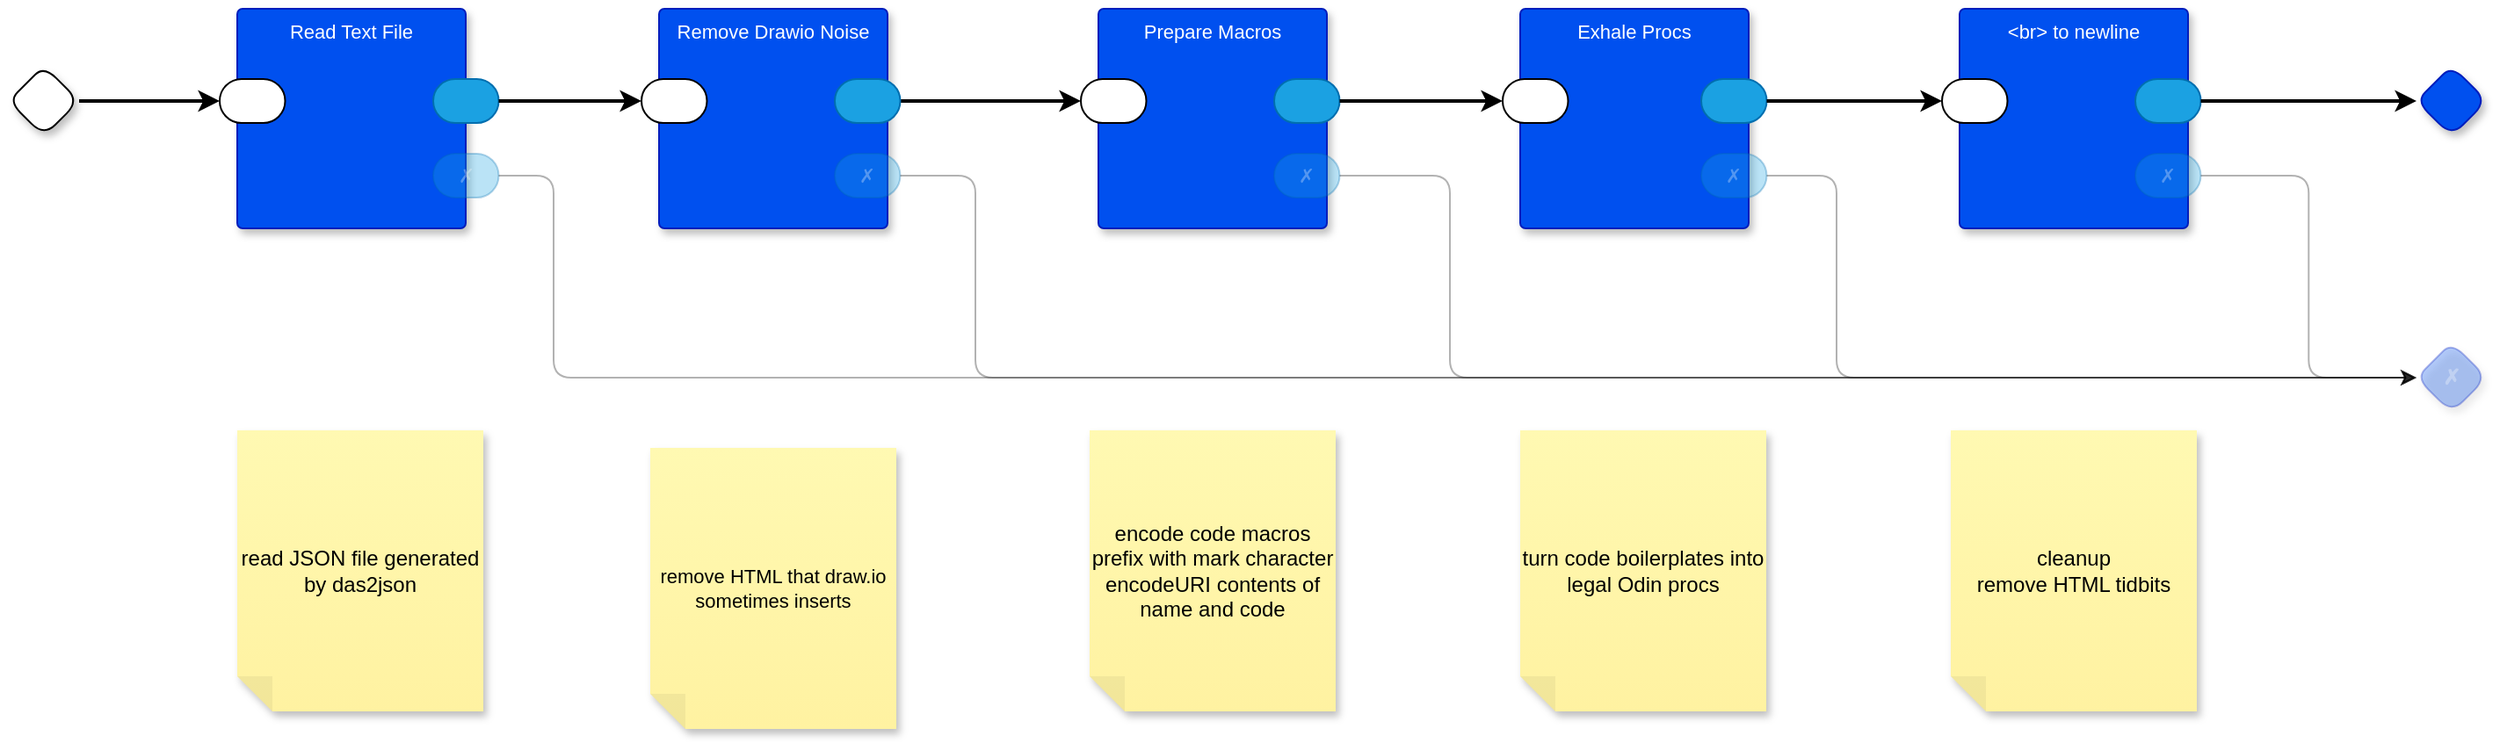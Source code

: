 <mxfile version="23.0.2" type="device" pages="6">
  <diagram name="main" id="m0zTKrYATkNEm8Ja8VeW">
    <mxGraphModel dx="1114" dy="687" grid="1" gridSize="10" guides="1" tooltips="1" connect="1" arrows="1" fold="1" page="1" pageScale="1" pageWidth="850" pageHeight="1100" math="0" shadow="0">
      <root>
        <mxCell id="0" />
        <mxCell id="1" parent="0" />
        <mxCell id="5h2CW9FKoI-fmD1mVUUu-3" value="✗" style="rhombus;whiteSpace=wrap;html=1;rounded=1;fillColor=#0050ef;fontColor=#ffffff;strokeColor=#001DBC;fontStyle=1;glass=0;sketch=0;fontSize=12;points=[[0,0.5,0,0,0],[0.5,0,0,0,0],[0.5,1,0,0,0],[1,0.5,0,0,0]];shadow=1;fontFamily=Helvetica;opacity=30;textOpacity=30;" parent="1" vertex="1">
          <mxGeometry x="1410" y="270" width="40" height="40" as="geometry" />
        </mxCell>
        <mxCell id="5h2CW9FKoI-fmD1mVUUu-11" value="Read Text File" style="rounded=1;whiteSpace=wrap;html=1;sketch=0;container=1;recursiveResize=0;verticalAlign=top;arcSize=6;fontStyle=0;autosize=0;points=[];absoluteArcSize=1;shadow=1;strokeColor=#001DBC;fillColor=#0050ef;fontColor=#ffffff;fontFamily=Helvetica;fontSize=11;" parent="1" vertex="1">
          <mxGeometry x="170" y="80" width="130" height="125" as="geometry">
            <mxRectangle x="-98" y="-1230" width="99" height="26" as="alternateBounds" />
          </mxGeometry>
        </mxCell>
        <mxCell id="5h2CW9FKoI-fmD1mVUUu-12" value="" style="rounded=1;whiteSpace=wrap;html=1;sketch=0;points=[[0,0.5,0,0,0],[1,0.5,0,0,0]];arcSize=50;fontFamily=Helvetica;fontSize=11;fontColor=default;" parent="5h2CW9FKoI-fmD1mVUUu-11" vertex="1">
          <mxGeometry x="-10" y="40" width="37.25" height="25" as="geometry" />
        </mxCell>
        <mxCell id="5h2CW9FKoI-fmD1mVUUu-13" value="" style="rounded=1;whiteSpace=wrap;html=1;sketch=0;points=[[0,0.5,0,0,0],[1,0.5,0,0,0]];fillColor=#1ba1e2;fontColor=#ffffff;strokeColor=#006EAF;arcSize=50;fontFamily=Helvetica;fontSize=11;" parent="5h2CW9FKoI-fmD1mVUUu-11" vertex="1">
          <mxGeometry x="111.5" y="40" width="37.25" height="25" as="geometry" />
        </mxCell>
        <mxCell id="5h2CW9FKoI-fmD1mVUUu-14" value="✗" style="rounded=1;whiteSpace=wrap;sketch=0;points=[[0,0.5,0,0,0],[1,0.5,0,0,0]];fillColor=#1ba1e2;fontColor=#ffffff;strokeColor=#006EAF;arcSize=50;fontFamily=Helvetica;fontSize=11;opacity=30;textOpacity=30;" parent="5h2CW9FKoI-fmD1mVUUu-11" vertex="1">
          <mxGeometry x="111.5" y="82.5" width="37.25" height="25" as="geometry" />
        </mxCell>
        <mxCell id="5h2CW9FKoI-fmD1mVUUu-15" style="edgeStyle=orthogonalEdgeStyle;rounded=1;orthogonalLoop=1;jettySize=auto;html=1;exitX=1;exitY=0.5;exitDx=0;exitDy=0;exitPerimeter=0;entryX=0;entryY=0.5;entryDx=0;entryDy=0;entryPerimeter=0;strokeWidth=2;curved=0;" parent="1" source="Gk7-UacXkPncZtH4Vl_x-1" target="5h2CW9FKoI-fmD1mVUUu-12" edge="1">
          <mxGeometry relative="1" as="geometry" />
        </mxCell>
        <mxCell id="5h2CW9FKoI-fmD1mVUUu-17" style="edgeStyle=orthogonalEdgeStyle;rounded=1;orthogonalLoop=1;jettySize=auto;html=1;exitX=1;exitY=0.5;exitDx=0;exitDy=0;exitPerimeter=0;entryX=0;entryY=0.5;entryDx=0;entryDy=0;entryPerimeter=0;curved=0;opacity=30;" parent="1" source="5h2CW9FKoI-fmD1mVUUu-14" target="5h2CW9FKoI-fmD1mVUUu-3" edge="1">
          <mxGeometry relative="1" as="geometry">
            <Array as="points">
              <mxPoint x="350" y="175" />
              <mxPoint x="350" y="290" />
            </Array>
          </mxGeometry>
        </mxCell>
        <mxCell id="5h2CW9FKoI-fmD1mVUUu-18" value="Prepare Macros" style="rounded=1;whiteSpace=wrap;html=1;sketch=0;container=1;recursiveResize=0;verticalAlign=top;arcSize=6;fontStyle=0;autosize=0;points=[];absoluteArcSize=1;shadow=1;strokeColor=#001DBC;fillColor=#0050ef;fontColor=#ffffff;fontFamily=Helvetica;fontSize=11;" parent="1" vertex="1">
          <mxGeometry x="660" y="80" width="130" height="125" as="geometry">
            <mxRectangle x="-98" y="-1230" width="99" height="26" as="alternateBounds" />
          </mxGeometry>
        </mxCell>
        <mxCell id="5h2CW9FKoI-fmD1mVUUu-19" value="" style="rounded=1;whiteSpace=wrap;html=1;sketch=0;points=[[0,0.5,0,0,0],[1,0.5,0,0,0]];arcSize=50;fontFamily=Helvetica;fontSize=11;fontColor=default;" parent="5h2CW9FKoI-fmD1mVUUu-18" vertex="1">
          <mxGeometry x="-10" y="40" width="37.25" height="25" as="geometry" />
        </mxCell>
        <mxCell id="5h2CW9FKoI-fmD1mVUUu-20" value="" style="rounded=1;whiteSpace=wrap;html=1;sketch=0;points=[[0,0.5,0,0,0],[1,0.5,0,0,0]];fillColor=#1ba1e2;fontColor=#ffffff;strokeColor=#006EAF;arcSize=50;fontFamily=Helvetica;fontSize=11;" parent="5h2CW9FKoI-fmD1mVUUu-18" vertex="1">
          <mxGeometry x="100" y="40" width="37.25" height="25" as="geometry" />
        </mxCell>
        <mxCell id="5h2CW9FKoI-fmD1mVUUu-21" value="✗" style="rounded=1;whiteSpace=wrap;sketch=0;points=[[0,0.5,0,0,0],[1,0.5,0,0,0]];fillColor=#1ba1e2;fontColor=#ffffff;strokeColor=#006EAF;arcSize=50;fontFamily=Helvetica;fontSize=11;opacity=30;textOpacity=30;" parent="5h2CW9FKoI-fmD1mVUUu-18" vertex="1">
          <mxGeometry x="100" y="82.5" width="37.25" height="25" as="geometry" />
        </mxCell>
        <mxCell id="5h2CW9FKoI-fmD1mVUUu-22" style="edgeStyle=orthogonalEdgeStyle;rounded=1;orthogonalLoop=1;jettySize=auto;html=1;entryX=0;entryY=0.5;entryDx=0;entryDy=0;entryPerimeter=0;strokeWidth=2;curved=0;" parent="1" source="DaqUB-cS1HOJgV5fECmG-3" target="5h2CW9FKoI-fmD1mVUUu-19" edge="1">
          <mxGeometry relative="1" as="geometry">
            <mxPoint x="391.25" y="132.5" as="targetPoint" />
          </mxGeometry>
        </mxCell>
        <mxCell id="5h2CW9FKoI-fmD1mVUUu-24" style="edgeStyle=orthogonalEdgeStyle;rounded=1;orthogonalLoop=1;jettySize=auto;html=1;exitX=1;exitY=0.5;exitDx=0;exitDy=0;exitPerimeter=0;entryX=0;entryY=0.5;entryDx=0;entryDy=0;entryPerimeter=0;curved=0;opacity=30;" parent="1" source="5h2CW9FKoI-fmD1mVUUu-21" target="5h2CW9FKoI-fmD1mVUUu-3" edge="1">
          <mxGeometry relative="1" as="geometry">
            <Array as="points">
              <mxPoint x="860" y="175" />
              <mxPoint x="860" y="290" />
            </Array>
          </mxGeometry>
        </mxCell>
        <mxCell id="5h2CW9FKoI-fmD1mVUUu-29" value="Exhale Procs" style="rounded=1;whiteSpace=wrap;html=1;sketch=0;container=1;recursiveResize=0;verticalAlign=top;arcSize=6;fontStyle=0;autosize=0;points=[];absoluteArcSize=1;shadow=1;strokeColor=#001DBC;fillColor=#0050ef;fontColor=#ffffff;fontFamily=Helvetica;fontSize=11;" parent="1" vertex="1">
          <mxGeometry x="900" y="80" width="130" height="125" as="geometry">
            <mxRectangle x="-98" y="-1230" width="99" height="26" as="alternateBounds" />
          </mxGeometry>
        </mxCell>
        <mxCell id="5h2CW9FKoI-fmD1mVUUu-30" value="" style="rounded=1;whiteSpace=wrap;html=1;sketch=0;points=[[0,0.5,0,0,0],[1,0.5,0,0,0]];arcSize=50;fontFamily=Helvetica;fontSize=11;fontColor=default;" parent="5h2CW9FKoI-fmD1mVUUu-29" vertex="1">
          <mxGeometry x="-10" y="40" width="37.25" height="25" as="geometry" />
        </mxCell>
        <mxCell id="5h2CW9FKoI-fmD1mVUUu-31" value="" style="rounded=1;whiteSpace=wrap;html=1;sketch=0;points=[[0,0.5,0,0,0],[1,0.5,0,0,0]];fillColor=#1ba1e2;fontColor=#ffffff;strokeColor=#006EAF;arcSize=50;fontFamily=Helvetica;fontSize=11;" parent="5h2CW9FKoI-fmD1mVUUu-29" vertex="1">
          <mxGeometry x="103" y="40" width="37.25" height="25" as="geometry" />
        </mxCell>
        <mxCell id="5h2CW9FKoI-fmD1mVUUu-32" value="✗" style="rounded=1;whiteSpace=wrap;sketch=0;points=[[0,0.5,0,0,0],[1,0.5,0,0,0]];fillColor=#1ba1e2;fontColor=#ffffff;strokeColor=#006EAF;arcSize=50;fontFamily=Helvetica;fontSize=11;opacity=30;textOpacity=30;" parent="5h2CW9FKoI-fmD1mVUUu-29" vertex="1">
          <mxGeometry x="103" y="82.5" width="37.25" height="25" as="geometry" />
        </mxCell>
        <mxCell id="5h2CW9FKoI-fmD1mVUUu-33" style="edgeStyle=orthogonalEdgeStyle;rounded=1;orthogonalLoop=1;jettySize=auto;html=1;exitX=1;exitY=0.5;exitDx=0;exitDy=0;exitPerimeter=0;entryX=0;entryY=0.5;entryDx=0;entryDy=0;entryPerimeter=0;strokeWidth=2;curved=0;" parent="1" source="5h2CW9FKoI-fmD1mVUUu-20" target="5h2CW9FKoI-fmD1mVUUu-30" edge="1">
          <mxGeometry relative="1" as="geometry" />
        </mxCell>
        <mxCell id="5h2CW9FKoI-fmD1mVUUu-34" style="edgeStyle=orthogonalEdgeStyle;rounded=1;orthogonalLoop=1;jettySize=auto;html=1;exitX=1;exitY=0.5;exitDx=0;exitDy=0;exitPerimeter=0;entryX=0;entryY=0.5;entryDx=0;entryDy=0;entryPerimeter=0;curved=0;opacity=30;" parent="1" source="5h2CW9FKoI-fmD1mVUUu-32" target="5h2CW9FKoI-fmD1mVUUu-3" edge="1">
          <mxGeometry relative="1" as="geometry">
            <Array as="points">
              <mxPoint x="1080" y="175" />
              <mxPoint x="1080" y="290" />
            </Array>
          </mxGeometry>
        </mxCell>
        <mxCell id="YfSzDmGsZTvMLKvfFqED-1" value="&amp;lt;br&amp;gt; to newline" style="rounded=1;whiteSpace=wrap;html=1;sketch=0;container=1;recursiveResize=0;verticalAlign=top;arcSize=6;fontStyle=0;autosize=0;points=[];absoluteArcSize=1;shadow=1;strokeColor=#001DBC;fillColor=#0050ef;fontColor=#ffffff;fontFamily=Helvetica;fontSize=11;" parent="1" vertex="1">
          <mxGeometry x="1150" y="80" width="130" height="125" as="geometry">
            <mxRectangle x="-98" y="-1230" width="99" height="26" as="alternateBounds" />
          </mxGeometry>
        </mxCell>
        <mxCell id="YfSzDmGsZTvMLKvfFqED-2" value="" style="rounded=1;whiteSpace=wrap;html=1;sketch=0;points=[[0,0.5,0,0,0],[1,0.5,0,0,0]];arcSize=50;fontFamily=Helvetica;fontSize=11;fontColor=default;" parent="YfSzDmGsZTvMLKvfFqED-1" vertex="1">
          <mxGeometry x="-10" y="40" width="37.25" height="25" as="geometry" />
        </mxCell>
        <mxCell id="YfSzDmGsZTvMLKvfFqED-3" value="" style="rounded=1;whiteSpace=wrap;html=1;sketch=0;points=[[0,0.5,0,0,0],[1,0.5,0,0,0]];fillColor=#1ba1e2;fontColor=#ffffff;strokeColor=#006EAF;arcSize=50;fontFamily=Helvetica;fontSize=11;" parent="YfSzDmGsZTvMLKvfFqED-1" vertex="1">
          <mxGeometry x="100" y="40" width="37.25" height="25" as="geometry" />
        </mxCell>
        <mxCell id="YfSzDmGsZTvMLKvfFqED-4" value="✗" style="rounded=1;whiteSpace=wrap;sketch=0;points=[[0,0.5,0,0,0],[1,0.5,0,0,0]];fillColor=#1ba1e2;fontColor=#ffffff;strokeColor=#006EAF;arcSize=50;fontFamily=Helvetica;fontSize=11;opacity=30;textOpacity=30;" parent="YfSzDmGsZTvMLKvfFqED-1" vertex="1">
          <mxGeometry x="100" y="82.5" width="37.25" height="25" as="geometry" />
        </mxCell>
        <mxCell id="YfSzDmGsZTvMLKvfFqED-5" style="edgeStyle=orthogonalEdgeStyle;rounded=1;orthogonalLoop=1;jettySize=auto;html=1;exitX=1;exitY=0.5;exitDx=0;exitDy=0;exitPerimeter=0;strokeWidth=2;curved=0;" parent="1" source="5h2CW9FKoI-fmD1mVUUu-31" target="YfSzDmGsZTvMLKvfFqED-2" edge="1">
          <mxGeometry relative="1" as="geometry" />
        </mxCell>
        <mxCell id="YfSzDmGsZTvMLKvfFqED-6" style="edgeStyle=orthogonalEdgeStyle;rounded=1;orthogonalLoop=1;jettySize=auto;html=1;exitX=1;exitY=0.5;exitDx=0;exitDy=0;exitPerimeter=0;strokeWidth=2;curved=0;entryX=0;entryY=0.5;entryDx=0;entryDy=0;entryPerimeter=0;" parent="1" source="YfSzDmGsZTvMLKvfFqED-3" target="Gk7-UacXkPncZtH4Vl_x-2" edge="1">
          <mxGeometry relative="1" as="geometry" />
        </mxCell>
        <mxCell id="YfSzDmGsZTvMLKvfFqED-7" style="edgeStyle=orthogonalEdgeStyle;rounded=1;orthogonalLoop=1;jettySize=auto;html=1;exitX=1;exitY=0.5;exitDx=0;exitDy=0;exitPerimeter=0;entryX=0;entryY=0.5;entryDx=0;entryDy=0;entryPerimeter=0;curved=0;opacity=30;" parent="1" source="YfSzDmGsZTvMLKvfFqED-4" target="5h2CW9FKoI-fmD1mVUUu-3" edge="1">
          <mxGeometry relative="1" as="geometry" />
        </mxCell>
        <mxCell id="euo6Rrrj9dHptfjUijam-1" value="read JSON file generated by das2json" style="shape=note;whiteSpace=wrap;html=1;backgroundOutline=1;fontColor=#000000;darkOpacity=0.05;fillColor=#FFF9B2;strokeColor=none;fillStyle=solid;direction=west;gradientDirection=north;gradientColor=#FFF2A1;shadow=1;size=20;pointerEvents=1;" vertex="1" parent="1">
          <mxGeometry x="170" y="320" width="140" height="160" as="geometry" />
        </mxCell>
        <mxCell id="euo6Rrrj9dHptfjUijam-2" value="encode code macros&lt;br&gt;prefix with mark character&lt;br&gt;encodeURI contents of name and code" style="shape=note;whiteSpace=wrap;html=1;backgroundOutline=1;fontColor=#000000;darkOpacity=0.05;fillColor=#FFF9B2;strokeColor=none;fillStyle=solid;direction=west;gradientDirection=north;gradientColor=#FFF2A1;shadow=1;size=20;pointerEvents=1;" vertex="1" parent="1">
          <mxGeometry x="655" y="320" width="140" height="160" as="geometry" />
        </mxCell>
        <mxCell id="euo6Rrrj9dHptfjUijam-3" value="turn code boilerplates into legal Odin procs" style="shape=note;whiteSpace=wrap;html=1;backgroundOutline=1;fontColor=#000000;darkOpacity=0.05;fillColor=#FFF9B2;strokeColor=none;fillStyle=solid;direction=west;gradientDirection=north;gradientColor=#FFF2A1;shadow=1;size=20;pointerEvents=1;" vertex="1" parent="1">
          <mxGeometry x="900" y="320" width="140" height="160" as="geometry" />
        </mxCell>
        <mxCell id="euo6Rrrj9dHptfjUijam-4" value="cleanup&lt;br&gt;remove HTML tidbits" style="shape=note;whiteSpace=wrap;html=1;backgroundOutline=1;fontColor=#000000;darkOpacity=0.05;fillColor=#FFF9B2;strokeColor=none;fillStyle=solid;direction=west;gradientDirection=north;gradientColor=#FFF2A1;shadow=1;size=20;pointerEvents=1;" vertex="1" parent="1">
          <mxGeometry x="1145" y="320" width="140" height="160" as="geometry" />
        </mxCell>
        <mxCell id="Gk7-UacXkPncZtH4Vl_x-1" value="" style="rhombus;whiteSpace=wrap;html=1;rounded=1;fontStyle=1;glass=0;sketch=0;fontSize=12;points=[[0,0.5,0,0,0],[0.5,0,0,0,0],[0.5,1,0,0,0],[1,0.5,0,0,0]];shadow=1;fontFamily=Helvetica;fontColor=default;" vertex="1" parent="1">
          <mxGeometry x="40" y="112.5" width="40" height="40" as="geometry" />
        </mxCell>
        <mxCell id="Gk7-UacXkPncZtH4Vl_x-2" value="" style="rhombus;whiteSpace=wrap;html=1;rounded=1;fontStyle=1;glass=0;sketch=0;fontSize=12;points=[[0,0.5,0,0,0],[0.5,0,0,0,0],[0.5,1,0,0,0],[1,0.5,0,0,0]];shadow=1;fillColor=#0050ef;fontColor=#ffffff;strokeColor=#001DBC;fontFamily=Helvetica;" vertex="1" parent="1">
          <mxGeometry x="1410" y="112.5" width="40" height="40" as="geometry" />
        </mxCell>
        <mxCell id="DaqUB-cS1HOJgV5fECmG-1" value="Remove Drawio Noise" style="rounded=1;whiteSpace=wrap;html=1;sketch=0;container=1;recursiveResize=0;verticalAlign=top;arcSize=6;fontStyle=0;autosize=0;points=[];absoluteArcSize=1;shadow=1;strokeColor=#001DBC;fillColor=#0050ef;fontColor=#ffffff;fontFamily=Helvetica;fontSize=11;" vertex="1" parent="1">
          <mxGeometry x="410" y="80" width="130" height="125" as="geometry">
            <mxRectangle x="-98" y="-1230" width="99" height="26" as="alternateBounds" />
          </mxGeometry>
        </mxCell>
        <mxCell id="DaqUB-cS1HOJgV5fECmG-2" value="" style="rounded=1;whiteSpace=wrap;html=1;sketch=0;points=[[0,0.5,0,0,0],[1,0.5,0,0,0]];arcSize=50;fontFamily=Helvetica;fontSize=11;fontColor=default;" vertex="1" parent="DaqUB-cS1HOJgV5fECmG-1">
          <mxGeometry x="-10" y="40" width="37.25" height="25" as="geometry" />
        </mxCell>
        <mxCell id="DaqUB-cS1HOJgV5fECmG-3" value="" style="rounded=1;whiteSpace=wrap;html=1;sketch=0;points=[[0,0.5,0,0,0],[1,0.5,0,0,0]];fillColor=#1ba1e2;fontColor=#ffffff;strokeColor=#006EAF;arcSize=50;fontFamily=Helvetica;fontSize=11;" vertex="1" parent="DaqUB-cS1HOJgV5fECmG-1">
          <mxGeometry x="100" y="40" width="37.25" height="25" as="geometry" />
        </mxCell>
        <mxCell id="DaqUB-cS1HOJgV5fECmG-4" value="✗" style="rounded=1;whiteSpace=wrap;sketch=0;points=[[0,0.5,0,0,0],[1,0.5,0,0,0]];fillColor=#1ba1e2;fontColor=#ffffff;strokeColor=#006EAF;arcSize=50;fontFamily=Helvetica;fontSize=11;opacity=30;textOpacity=30;" vertex="1" parent="DaqUB-cS1HOJgV5fECmG-1">
          <mxGeometry x="100" y="82.5" width="37.25" height="25" as="geometry" />
        </mxCell>
        <mxCell id="DaqUB-cS1HOJgV5fECmG-5" style="edgeStyle=orthogonalEdgeStyle;shape=connector;curved=0;rounded=1;orthogonalLoop=1;jettySize=auto;html=1;exitX=1;exitY=0.5;exitDx=0;exitDy=0;exitPerimeter=0;entryX=0;entryY=0.5;entryDx=0;entryDy=0;entryPerimeter=0;labelBackgroundColor=default;strokeColor=default;align=center;verticalAlign=middle;fontFamily=Helvetica;fontSize=11;fontColor=default;endArrow=classic;strokeWidth=2;" edge="1" parent="1" source="5h2CW9FKoI-fmD1mVUUu-13" target="DaqUB-cS1HOJgV5fECmG-2">
          <mxGeometry relative="1" as="geometry" />
        </mxCell>
        <mxCell id="DaqUB-cS1HOJgV5fECmG-6" style="edgeStyle=orthogonalEdgeStyle;shape=connector;curved=0;rounded=1;orthogonalLoop=1;jettySize=auto;html=1;exitX=1;exitY=0.5;exitDx=0;exitDy=0;exitPerimeter=0;entryX=0;entryY=0.5;entryDx=0;entryDy=0;entryPerimeter=0;labelBackgroundColor=default;strokeColor=default;align=center;verticalAlign=middle;fontFamily=Helvetica;fontSize=11;fontColor=default;endArrow=classic;opacity=30;" edge="1" parent="1" source="DaqUB-cS1HOJgV5fECmG-4" target="5h2CW9FKoI-fmD1mVUUu-3">
          <mxGeometry relative="1" as="geometry">
            <Array as="points">
              <mxPoint x="590" y="175" />
              <mxPoint x="590" y="290" />
            </Array>
          </mxGeometry>
        </mxCell>
        <mxCell id="csr9xC8PAZXssP8MRd8F-1" value="remove HTML that draw.io sometimes inserts" style="shape=note;whiteSpace=wrap;html=1;backgroundOutline=1;fontColor=#000000;darkOpacity=0.05;fillColor=#FFF9B2;strokeColor=none;fillStyle=solid;direction=west;gradientDirection=north;gradientColor=#FFF2A1;shadow=1;size=20;pointerEvents=1;fontFamily=Helvetica;fontSize=11;" vertex="1" parent="1">
          <mxGeometry x="405" y="330" width="140" height="160" as="geometry" />
        </mxCell>
      </root>
    </mxGraphModel>
  </diagram>
  <diagram id="tdX2_95LEIDNDVLNdQ2E" name="...">
    <mxGraphModel dx="1114" dy="693" grid="1" gridSize="10" guides="1" tooltips="1" connect="1" arrows="1" fold="1" page="1" pageScale="1" pageWidth="850" pageHeight="1100" math="0" shadow="0">
      <root>
        <mxCell id="0" />
        <mxCell id="1" parent="0" />
      </root>
    </mxGraphModel>
  </diagram>
  <diagram id="jwQVoXIEcsgtjx9Dtv9o" name="Exhale Procs">
    <mxGraphModel dx="1114" dy="687" grid="1" gridSize="10" guides="1" tooltips="1" connect="1" arrows="1" fold="1" page="1" pageScale="1" pageWidth="850" pageHeight="1100" math="0" shadow="0">
      <root>
        <mxCell id="0" />
        <mxCell id="1" parent="0" />
        <mxCell id="JlSsTO4XIFYCjEnVjJYm-14" style="edgeStyle=orthogonalEdgeStyle;rounded=1;orthogonalLoop=1;jettySize=auto;html=1;exitX=1;exitY=0.5;exitDx=0;exitDy=0;exitPerimeter=0;strokeWidth=2;curved=0;" parent="1" source="JlSsTO4XIFYCjEnVjJYm-1" target="JlSsTO4XIFYCjEnVjJYm-7" edge="1">
          <mxGeometry relative="1" as="geometry" />
        </mxCell>
        <mxCell id="JlSsTO4XIFYCjEnVjJYm-1" value="" style="rhombus;whiteSpace=wrap;html=1;rounded=1;fontStyle=1;glass=0;sketch=0;fontSize=12;points=[[0,0.5,0,0,0],[0.5,0,0,0,0],[0.5,1,0,0,0],[1,0.5,0,0,0]];shadow=1;fontFamily=Helvetica;fontColor=default;" parent="1" vertex="1">
          <mxGeometry x="20" y="300" width="40" height="40" as="geometry" />
        </mxCell>
        <mxCell id="JlSsTO4XIFYCjEnVjJYm-2" value="Transpile" style="rounded=1;whiteSpace=wrap;html=1;sketch=0;container=1;recursiveResize=0;verticalAlign=top;arcSize=6;fontStyle=1;autosize=0;points=[];absoluteArcSize=1;shadow=1;strokeColor=#001DBC;fillColor=#0050ef;fontColor=#ffffff;fontFamily=Helvetica;fontSize=11;" parent="1" vertex="1">
          <mxGeometry x="400" y="140" width="130" height="210" as="geometry">
            <mxRectangle x="-98" y="-1230" width="99" height="26" as="alternateBounds" />
          </mxGeometry>
        </mxCell>
        <mxCell id="JlSsTO4XIFYCjEnVjJYm-3" value="ohmfn" style="rounded=1;whiteSpace=wrap;html=1;sketch=0;points=[[0,0.5,0,0,0],[1,0.5,0,0,0]];arcSize=50;fontFamily=Helvetica;fontSize=11;fontColor=default;fontStyle=0" parent="JlSsTO4XIFYCjEnVjJYm-2" vertex="1">
          <mxGeometry x="-17" y="57.5" width="66" height="25" as="geometry" />
        </mxCell>
        <mxCell id="JlSsTO4XIFYCjEnVjJYm-4" value="" style="rounded=1;whiteSpace=wrap;html=1;sketch=0;points=[[0,0.5,0,0,0],[1,0.5,0,0,0]];fillColor=#1ba1e2;fontColor=#ffffff;strokeColor=#006EAF;arcSize=50;fontFamily=Helvetica;fontSize=11;" parent="JlSsTO4XIFYCjEnVjJYm-2" vertex="1">
          <mxGeometry x="110" y="27.5" width="35.25" height="25" as="geometry" />
        </mxCell>
        <mxCell id="JlSsTO4XIFYCjEnVjJYm-5" value="✗" style="rounded=1;whiteSpace=wrap;html=1;sketch=0;points=[[0,0.5,0,0,0],[1,0.5,0,0,0]];fillColor=#1ba1e2;fontColor=#ffffff;strokeColor=#006EAF;arcSize=50;fontFamily=Helvetica;fontSize=11;" parent="JlSsTO4XIFYCjEnVjJYm-2" vertex="1">
          <mxGeometry x="110" y="70" width="35.25" height="25" as="geometry" />
        </mxCell>
        <mxCell id="JlSsTO4XIFYCjEnVjJYm-6" value="rwrfn" style="rounded=1;whiteSpace=wrap;html=1;sketch=0;points=[[0,0.5,0,0,0],[1,0.5,0,0,0]];arcSize=50;fontFamily=Helvetica;fontSize=11;fontColor=default;" parent="JlSsTO4XIFYCjEnVjJYm-2" vertex="1">
          <mxGeometry x="-17" y="90" width="66" height="25" as="geometry" />
        </mxCell>
        <mxCell id="JlSsTO4XIFYCjEnVjJYm-7" value="input" style="rounded=1;whiteSpace=wrap;html=1;sketch=0;points=[[0,0.5,0,0,0],[1,0.5,0,0,0]];arcSize=50;fontFamily=Helvetica;fontSize=11;fontColor=default;" parent="JlSsTO4XIFYCjEnVjJYm-2" vertex="1">
          <mxGeometry x="-17" y="165" width="66" height="25" as="geometry" />
        </mxCell>
        <mxCell id="JlSsTO4XIFYCjEnVjJYm-8" value="grammar name" style="rounded=1;whiteSpace=wrap;html=1;sketch=0;points=[[0,0.5,0,0,0],[1,0.5,0,0,0]];arcSize=50;fontFamily=Helvetica;fontSize=11;fontColor=default;" parent="JlSsTO4XIFYCjEnVjJYm-2" vertex="1">
          <mxGeometry x="-16" y="27.5" width="66" height="25" as="geometry" />
        </mxCell>
        <mxCell id="JlSsTO4XIFYCjEnVjJYm-9" value="rwrsupportfn" style="rounded=1;whiteSpace=wrap;html=1;sketch=0;points=[[0,0.5,0,0,0],[1,0.5,0,0,0]];arcSize=50;fontFamily=Helvetica;fontSize=11;fontColor=default;" parent="JlSsTO4XIFYCjEnVjJYm-2" vertex="1">
          <mxGeometry x="-17" y="120" width="66" height="25" as="geometry" />
        </mxCell>
        <mxCell id="JlSsTO4XIFYCjEnVjJYm-11" value="✗" style="rhombus;whiteSpace=wrap;html=1;rounded=1;fillColor=#0050ef;fontColor=#ffffff;strokeColor=#001DBC;fontStyle=1;glass=0;sketch=0;fontSize=12;points=[[0,0.5,0,0,0],[0.5,0,0,0,0],[0.5,1,0,0,0],[1,0.5,0,0,0]];shadow=1;fontFamily=Helvetica;" parent="1" vertex="1">
          <mxGeometry x="880" y="300" width="40" height="40" as="geometry" />
        </mxCell>
        <mxCell id="JlSsTO4XIFYCjEnVjJYm-13" style="edgeStyle=orthogonalEdgeStyle;rounded=1;orthogonalLoop=1;jettySize=auto;html=1;exitX=1;exitY=0.5;exitDx=0;exitDy=0;exitPerimeter=0;entryX=0;entryY=0.5;entryDx=0;entryDy=0;entryPerimeter=0;curved=0;opacity=30;" parent="1" source="JlSsTO4XIFYCjEnVjJYm-5" target="JlSsTO4XIFYCjEnVjJYm-11" edge="1">
          <mxGeometry relative="1" as="geometry">
            <Array as="points">
              <mxPoint x="820" y="223" />
              <mxPoint x="820" y="320" />
            </Array>
          </mxGeometry>
        </mxCell>
        <mxCell id="JlSsTO4XIFYCjEnVjJYm-18" value="&#39;procs.rwr&#39;" style="rounded=1;whiteSpace=wrap;html=1;sketch=0;container=1;recursiveResize=0;verticalAlign=middle;arcSize=6;fontStyle=0;autosize=0;points=[];absoluteArcSize=1;shadow=0;strokeColor=#6c8ebf;fillColor=#dae8fc;fontFamily=Helvetica;fontSize=11;gradientColor=#E6E6E6;fontColor=default;" parent="1" vertex="1">
          <mxGeometry x="145" y="220" width="155" height="20" as="geometry">
            <mxRectangle x="-98" y="-1230" width="99" height="26" as="alternateBounds" />
          </mxGeometry>
        </mxCell>
        <mxCell id="JlSsTO4XIFYCjEnVjJYm-19" value="⍺" style="rounded=1;whiteSpace=wrap;html=1;sketch=0;points=[[0,0.5,0,0,0],[1,0.5,0,0,0]];arcSize=50;fontFamily=Helvetica;fontSize=11;fontColor=default;" parent="JlSsTO4XIFYCjEnVjJYm-18" vertex="1">
          <mxGeometry x="145" y="3.75" width="20" height="12.5" as="geometry" />
        </mxCell>
        <mxCell id="JlSsTO4XIFYCjEnVjJYm-20" value="⍺" style="rounded=1;whiteSpace=wrap;html=1;sketch=0;points=[[0,0.5,0,0,0],[1,0.5,0,0,0]];arcSize=50;fontFamily=Helvetica;fontSize=11;fontColor=default;" parent="JlSsTO4XIFYCjEnVjJYm-18" vertex="1">
          <mxGeometry x="-10" y="3.75" width="20" height="12.5" as="geometry" />
        </mxCell>
        <mxCell id="JlSsTO4XIFYCjEnVjJYm-27" value="&#39;procs.ohm&#39;" style="rounded=1;whiteSpace=wrap;html=1;sketch=0;container=1;recursiveResize=0;verticalAlign=middle;arcSize=6;fontStyle=0;autosize=0;points=[];absoluteArcSize=1;shadow=0;strokeColor=#6c8ebf;fillColor=#dae8fc;fontFamily=Helvetica;fontSize=11;gradientColor=#E6E6E6;fontColor=default;" parent="1" vertex="1">
          <mxGeometry x="145" y="180" width="155" height="20" as="geometry">
            <mxRectangle x="-98" y="-1230" width="99" height="26" as="alternateBounds" />
          </mxGeometry>
        </mxCell>
        <mxCell id="JlSsTO4XIFYCjEnVjJYm-28" value="⍺" style="rounded=1;whiteSpace=wrap;html=1;sketch=0;points=[[0,0.5,0,0,0],[1,0.5,0,0,0]];arcSize=50;fontFamily=Helvetica;fontSize=11;fontColor=default;" parent="JlSsTO4XIFYCjEnVjJYm-27" vertex="1">
          <mxGeometry x="145" y="3.75" width="20" height="12.5" as="geometry" />
        </mxCell>
        <mxCell id="JlSsTO4XIFYCjEnVjJYm-29" value="⍺" style="rounded=1;whiteSpace=wrap;html=1;sketch=0;points=[[0,0.5,0,0,0],[1,0.5,0,0,0]];arcSize=50;fontFamily=Helvetica;fontSize=11;fontColor=default;" parent="JlSsTO4XIFYCjEnVjJYm-27" vertex="1">
          <mxGeometry x="-10" y="3.75" width="20" height="12.5" as="geometry" />
        </mxCell>
        <mxCell id="JlSsTO4XIFYCjEnVjJYm-30" value="&#39;procs&#39;" style="rounded=1;whiteSpace=wrap;html=1;sketch=0;container=1;recursiveResize=0;verticalAlign=middle;arcSize=6;fontStyle=0;autosize=0;points=[];absoluteArcSize=1;shadow=0;strokeColor=#6c8ebf;fillColor=#dae8fc;fontFamily=Helvetica;fontSize=11;gradientColor=#E6E6E6;fontColor=default;" parent="1" vertex="1">
          <mxGeometry x="145" y="140" width="155" height="20" as="geometry">
            <mxRectangle x="-98" y="-1230" width="99" height="26" as="alternateBounds" />
          </mxGeometry>
        </mxCell>
        <mxCell id="JlSsTO4XIFYCjEnVjJYm-31" value="⍺" style="rounded=1;whiteSpace=wrap;html=1;sketch=0;points=[[0,0.5,0,0,0],[1,0.5,0,0,0]];arcSize=50;fontFamily=Helvetica;fontSize=11;fontColor=default;" parent="JlSsTO4XIFYCjEnVjJYm-30" vertex="1">
          <mxGeometry x="145" y="3.75" width="20" height="12.5" as="geometry" />
        </mxCell>
        <mxCell id="JlSsTO4XIFYCjEnVjJYm-32" value="⍺" style="rounded=1;whiteSpace=wrap;html=1;sketch=0;points=[[0,0.5,0,0,0],[1,0.5,0,0,0]];arcSize=50;fontFamily=Helvetica;fontSize=11;fontColor=default;" parent="JlSsTO4XIFYCjEnVjJYm-30" vertex="1">
          <mxGeometry x="-10" y="3.75" width="20" height="12.5" as="geometry" />
        </mxCell>
        <mxCell id="JlSsTO4XIFYCjEnVjJYm-33" style="edgeStyle=orthogonalEdgeStyle;rounded=1;orthogonalLoop=1;jettySize=auto;html=1;exitX=1;exitY=0.5;exitDx=0;exitDy=0;exitPerimeter=0;entryX=0;entryY=0.5;entryDx=0;entryDy=0;entryPerimeter=0;strokeWidth=2;curved=0;" parent="1" source="wlrggo_IZ8Rf3YnXv1D5-2" target="JlSsTO4XIFYCjEnVjJYm-9" edge="1">
          <mxGeometry relative="1" as="geometry" />
        </mxCell>
        <mxCell id="JlSsTO4XIFYCjEnVjJYm-34" style="edgeStyle=orthogonalEdgeStyle;rounded=1;orthogonalLoop=1;jettySize=auto;html=1;exitX=1;exitY=0.5;exitDx=0;exitDy=0;exitPerimeter=0;entryX=0;entryY=0.5;entryDx=0;entryDy=0;entryPerimeter=0;strokeWidth=2;curved=0;" parent="1" source="JlSsTO4XIFYCjEnVjJYm-19" target="JlSsTO4XIFYCjEnVjJYm-6" edge="1">
          <mxGeometry relative="1" as="geometry" />
        </mxCell>
        <mxCell id="JlSsTO4XIFYCjEnVjJYm-35" style="edgeStyle=orthogonalEdgeStyle;rounded=1;orthogonalLoop=1;jettySize=auto;html=1;exitX=1;exitY=0.5;exitDx=0;exitDy=0;exitPerimeter=0;entryX=0;entryY=0.5;entryDx=0;entryDy=0;entryPerimeter=0;strokeWidth=2;curved=0;" parent="1" source="JlSsTO4XIFYCjEnVjJYm-28" target="JlSsTO4XIFYCjEnVjJYm-3" edge="1">
          <mxGeometry relative="1" as="geometry" />
        </mxCell>
        <mxCell id="JlSsTO4XIFYCjEnVjJYm-36" style="edgeStyle=orthogonalEdgeStyle;rounded=1;orthogonalLoop=1;jettySize=auto;html=1;exitX=1;exitY=0.5;exitDx=0;exitDy=0;exitPerimeter=0;entryX=0;entryY=0.5;entryDx=0;entryDy=0;entryPerimeter=0;strokeWidth=2;curved=0;" parent="1" source="JlSsTO4XIFYCjEnVjJYm-31" target="JlSsTO4XIFYCjEnVjJYm-8" edge="1">
          <mxGeometry relative="1" as="geometry" />
        </mxCell>
        <mxCell id="JlSsTO4XIFYCjEnVjJYm-37" style="edgeStyle=orthogonalEdgeStyle;rounded=1;orthogonalLoop=1;jettySize=auto;html=1;exitX=1;exitY=0.5;exitDx=0;exitDy=0;exitPerimeter=0;entryX=0;entryY=0.5;entryDx=0;entryDy=0;entryPerimeter=0;curved=0;opacity=30;" parent="1" source="JlSsTO4XIFYCjEnVjJYm-1" target="wlrggo_IZ8Rf3YnXv1D5-3" edge="1">
          <mxGeometry relative="1" as="geometry">
            <Array as="points">
              <mxPoint x="110" y="320" />
              <mxPoint x="110" y="270" />
              <mxPoint x="135" y="270" />
            </Array>
          </mxGeometry>
        </mxCell>
        <mxCell id="JlSsTO4XIFYCjEnVjJYm-38" style="edgeStyle=orthogonalEdgeStyle;rounded=1;orthogonalLoop=1;jettySize=auto;html=1;entryX=0;entryY=0.5;entryDx=0;entryDy=0;entryPerimeter=0;curved=0;opacity=30;" parent="1" source="JlSsTO4XIFYCjEnVjJYm-1" target="JlSsTO4XIFYCjEnVjJYm-20" edge="1">
          <mxGeometry relative="1" as="geometry">
            <Array as="points">
              <mxPoint x="110" y="320" />
              <mxPoint x="110" y="230" />
            </Array>
          </mxGeometry>
        </mxCell>
        <mxCell id="JlSsTO4XIFYCjEnVjJYm-39" style="edgeStyle=orthogonalEdgeStyle;rounded=1;orthogonalLoop=1;jettySize=auto;html=1;exitX=1;exitY=0.5;exitDx=0;exitDy=0;exitPerimeter=0;entryX=0;entryY=0.5;entryDx=0;entryDy=0;entryPerimeter=0;curved=0;opacity=30;" parent="1" source="JlSsTO4XIFYCjEnVjJYm-1" target="JlSsTO4XIFYCjEnVjJYm-29" edge="1">
          <mxGeometry relative="1" as="geometry" />
        </mxCell>
        <mxCell id="JlSsTO4XIFYCjEnVjJYm-40" style="edgeStyle=orthogonalEdgeStyle;rounded=1;orthogonalLoop=1;jettySize=auto;html=1;entryX=0;entryY=0.5;entryDx=0;entryDy=0;entryPerimeter=0;curved=0;opacity=30;" parent="1" source="JlSsTO4XIFYCjEnVjJYm-1" target="JlSsTO4XIFYCjEnVjJYm-32" edge="1">
          <mxGeometry relative="1" as="geometry" />
        </mxCell>
        <mxCell id="5VEsYUDmTMtue9X_LmN_-6" style="edgeStyle=orthogonalEdgeStyle;rounded=1;orthogonalLoop=1;jettySize=auto;html=1;exitX=1;exitY=0.5;exitDx=0;exitDy=0;exitPerimeter=0;entryX=0;entryY=0.5;entryDx=0;entryDy=0;entryPerimeter=0;strokeWidth=2;curved=0;" parent="1" source="OYZ4YqmFY_yC3LaAfvRc-3" target="tkW3qkyYSo-Jl-0GMT8P-2" edge="1">
          <mxGeometry relative="1" as="geometry">
            <mxPoint x="786" y="62.5" as="sourcePoint" />
          </mxGeometry>
        </mxCell>
        <mxCell id="5VEsYUDmTMtue9X_LmN_-8" style="edgeStyle=orthogonalEdgeStyle;rounded=1;orthogonalLoop=1;jettySize=auto;html=1;entryX=0;entryY=0.5;entryDx=0;entryDy=0;entryPerimeter=0;strokeWidth=2;curved=0;" parent="1" source="JlSsTO4XIFYCjEnVjJYm-4" target="OYZ4YqmFY_yC3LaAfvRc-5" edge="1">
          <mxGeometry relative="1" as="geometry">
            <mxPoint x="610" y="110" as="targetPoint" />
          </mxGeometry>
        </mxCell>
        <mxCell id="5VEsYUDmTMtue9X_LmN_-13" style="edgeStyle=orthogonalEdgeStyle;rounded=1;orthogonalLoop=1;jettySize=auto;html=1;exitX=1;exitY=0.5;exitDx=0;exitDy=0;exitPerimeter=0;entryX=0;entryY=0.5;entryDx=0;entryDy=0;entryPerimeter=0;curved=0;opacity=30;" parent="1" source="JlSsTO4XIFYCjEnVjJYm-1" target="5VEsYUDmTMtue9X_LmN_-23" edge="1">
          <mxGeometry relative="1" as="geometry">
            <mxPoint x="135" y="62.5" as="targetPoint" />
          </mxGeometry>
        </mxCell>
        <mxCell id="5VEsYUDmTMtue9X_LmN_-21" value="&#39;&lt;br&gt;package generated&lt;br&gt;import &quot;core:fmt&quot;&lt;br&gt;import &quot;0d/odin/0d&quot;&lt;br&gt;&lt;br&gt;&#39;" style="rounded=1;whiteSpace=wrap;html=1;sketch=0;container=1;recursiveResize=0;verticalAlign=middle;arcSize=34;fontStyle=0;autosize=0;points=[];absoluteArcSize=1;shadow=0;strokeColor=#6c8ebf;fillColor=#dae8fc;fontFamily=Helvetica;fontSize=11;gradientColor=#E6E6E6;fontColor=default;" parent="1" vertex="1">
          <mxGeometry x="145" y="20" width="155" height="80" as="geometry">
            <mxRectangle x="-98" y="-1230" width="99" height="26" as="alternateBounds" />
          </mxGeometry>
        </mxCell>
        <mxCell id="5VEsYUDmTMtue9X_LmN_-23" value="⍺" style="rounded=1;whiteSpace=wrap;html=1;sketch=0;points=[[0,0.5,0,0,0],[1,0.5,0,0,0]];arcSize=50;fontFamily=Helvetica;fontSize=11;fontColor=default;" parent="5VEsYUDmTMtue9X_LmN_-21" vertex="1">
          <mxGeometry x="-10" y="33.75" width="20" height="12.5" as="geometry" />
        </mxCell>
        <mxCell id="5VEsYUDmTMtue9X_LmN_-22" value="⍺" style="rounded=1;whiteSpace=wrap;html=1;sketch=0;points=[[0,0.5,0,0,0],[1,0.5,0,0,0]];arcSize=50;fontFamily=Helvetica;fontSize=11;fontColor=default;" parent="5VEsYUDmTMtue9X_LmN_-21" vertex="1">
          <mxGeometry x="145" y="36.25" width="20" height="12.5" as="geometry" />
        </mxCell>
        <mxCell id="e3YRUNq4QP3G0yhT7mAO-2" style="edgeStyle=orthogonalEdgeStyle;rounded=1;orthogonalLoop=1;jettySize=auto;html=1;exitX=1;exitY=0.5;exitDx=0;exitDy=0;exitPerimeter=0;entryX=0;entryY=0.5;entryDx=0;entryDy=0;entryPerimeter=0;strokeWidth=2;curved=0;" parent="1" source="5VEsYUDmTMtue9X_LmN_-22" target="OYZ4YqmFY_yC3LaAfvRc-2" edge="1">
          <mxGeometry relative="1" as="geometry">
            <mxPoint x="610" y="62.5" as="targetPoint" />
          </mxGeometry>
        </mxCell>
        <mxCell id="tkW3qkyYSo-Jl-0GMT8P-2" value="" style="rhombus;whiteSpace=wrap;html=1;rounded=1;fontStyle=1;glass=0;sketch=0;fontSize=12;points=[[0,0.5,0,0,0],[0.5,0,0,0,0],[0.5,1,0,0,0],[1,0.5,0,0,0]];shadow=1;fillColor=#0050ef;fontColor=#ffffff;strokeColor=#001DBC;fontFamily=Helvetica;" vertex="1" parent="1">
          <mxGeometry x="880" y="48.75" width="40" height="40" as="geometry" />
        </mxCell>
        <mxCell id="OYZ4YqmFY_yC3LaAfvRc-1" value="String Concatenate" style="rounded=1;whiteSpace=wrap;html=1;sketch=0;container=1;recursiveResize=0;verticalAlign=top;arcSize=6;fontStyle=1;autosize=0;points=[];absoluteArcSize=1;shadow=1;strokeColor=#001DBC;fillColor=#0050ef;fontColor=#ffffff;fontFamily=Helvetica;fontSize=11;" vertex="1" parent="1">
          <mxGeometry x="630" y="30" width="130" height="100" as="geometry">
            <mxRectangle x="-98" y="-1230" width="99" height="26" as="alternateBounds" />
          </mxGeometry>
        </mxCell>
        <mxCell id="OYZ4YqmFY_yC3LaAfvRc-2" value="1" style="rounded=1;whiteSpace=wrap;html=1;sketch=0;points=[[0,0.5,0,0,0],[1,0.5,0,0,0]];arcSize=50;fontFamily=Helvetica;fontSize=11;fontColor=default;" vertex="1" parent="OYZ4YqmFY_yC3LaAfvRc-1">
          <mxGeometry x="-16.75" y="27.5" width="66" height="25" as="geometry" />
        </mxCell>
        <mxCell id="OYZ4YqmFY_yC3LaAfvRc-3" value="" style="rounded=1;whiteSpace=wrap;html=1;sketch=0;points=[[0,0.5,0,0,0],[1,0.5,0,0,0]];fillColor=#1ba1e2;fontColor=#ffffff;strokeColor=#006EAF;arcSize=50;fontFamily=Helvetica;fontSize=11;" vertex="1" parent="OYZ4YqmFY_yC3LaAfvRc-1">
          <mxGeometry x="110" y="27.5" width="35.25" height="22.5" as="geometry" />
        </mxCell>
        <mxCell id="OYZ4YqmFY_yC3LaAfvRc-4" value="✗" style="rounded=1;whiteSpace=wrap;html=1;sketch=0;points=[[0,0.5,0,0,0],[1,0.5,0,0,0]];fillColor=#1ba1e2;fontColor=#ffffff;strokeColor=#006EAF;arcSize=50;fontFamily=Helvetica;fontSize=11;textOpacity=30;opacity=30;" vertex="1" parent="OYZ4YqmFY_yC3LaAfvRc-1">
          <mxGeometry x="110" y="60" width="35.25" height="25" as="geometry" />
        </mxCell>
        <mxCell id="OYZ4YqmFY_yC3LaAfvRc-5" value="2" style="rounded=1;whiteSpace=wrap;html=1;sketch=0;points=[[0,0.5,0,0,0],[1,0.5,0,0,0]];arcSize=50;fontFamily=Helvetica;fontSize=11;fontColor=default;" vertex="1" parent="OYZ4YqmFY_yC3LaAfvRc-1">
          <mxGeometry x="-16.75" y="60" width="66" height="25" as="geometry" />
        </mxCell>
        <mxCell id="OYZ4YqmFY_yC3LaAfvRc-6" style="edgeStyle=orthogonalEdgeStyle;shape=connector;curved=0;rounded=1;orthogonalLoop=1;jettySize=auto;html=1;exitX=1;exitY=0.5;exitDx=0;exitDy=0;exitPerimeter=0;entryX=0;entryY=0.5;entryDx=0;entryDy=0;entryPerimeter=0;labelBackgroundColor=default;strokeColor=default;align=center;verticalAlign=middle;fontFamily=Helvetica;fontSize=11;fontColor=default;endArrow=classic;opacity=30;" edge="1" parent="1" source="OYZ4YqmFY_yC3LaAfvRc-4" target="JlSsTO4XIFYCjEnVjJYm-11">
          <mxGeometry relative="1" as="geometry">
            <Array as="points">
              <mxPoint x="820" y="103" />
              <mxPoint x="820" y="320" />
            </Array>
          </mxGeometry>
        </mxCell>
        <mxCell id="wlrggo_IZ8Rf3YnXv1D5-1" value="&#39;procssupport.js&#39;" style="rounded=1;whiteSpace=wrap;html=1;sketch=0;container=1;recursiveResize=0;verticalAlign=middle;arcSize=6;fontStyle=0;autosize=0;points=[];absoluteArcSize=1;shadow=0;strokeColor=#6c8ebf;fillColor=#dae8fc;fontFamily=Helvetica;fontSize=11;gradientColor=#E6E6E6;fontColor=default;" vertex="1" parent="1">
          <mxGeometry x="145" y="260" width="155" height="20" as="geometry">
            <mxRectangle x="-98" y="-1230" width="99" height="26" as="alternateBounds" />
          </mxGeometry>
        </mxCell>
        <mxCell id="wlrggo_IZ8Rf3YnXv1D5-2" value="⍺" style="rounded=1;whiteSpace=wrap;html=1;sketch=0;points=[[0,0.5,0,0,0],[1,0.5,0,0,0]];arcSize=50;fontFamily=Helvetica;fontSize=11;fontColor=default;" vertex="1" parent="wlrggo_IZ8Rf3YnXv1D5-1">
          <mxGeometry x="145" y="3.75" width="20" height="12.5" as="geometry" />
        </mxCell>
        <mxCell id="wlrggo_IZ8Rf3YnXv1D5-3" value="⍺" style="rounded=1;whiteSpace=wrap;html=1;sketch=0;points=[[0,0.5,0,0,0],[1,0.5,0,0,0]];arcSize=50;fontFamily=Helvetica;fontSize=11;fontColor=default;" vertex="1" parent="wlrggo_IZ8Rf3YnXv1D5-1">
          <mxGeometry x="-10" y="3.75" width="20" height="12.5" as="geometry" />
        </mxCell>
      </root>
    </mxGraphModel>
  </diagram>
  <diagram id="UGcdSe67aUKcf5jzN6Yd" name="&lt;br&gt; to newline">
    <mxGraphModel dx="1114" dy="687" grid="1" gridSize="10" guides="1" tooltips="1" connect="1" arrows="1" fold="1" page="1" pageScale="1" pageWidth="850" pageHeight="1100" math="0" shadow="0">
      <root>
        <mxCell id="0" />
        <mxCell id="1" parent="0" />
        <mxCell id="4ijGtKvPFBK3cuW_8r6M-6" value="br2nl" style="rounded=1;whiteSpace=wrap;html=1;sketch=0;container=1;recursiveResize=0;verticalAlign=top;arcSize=6;fontStyle=1;autosize=0;points=[];absoluteArcSize=1;shadow=1;strokeColor=#6c8ebf;fillColor=#dae8fc;fontFamily=Helvetica;fontSize=11;gradientColor=#0050EF;fontColor=default;" parent="1" vertex="1">
          <mxGeometry x="210" y="160" width="140" height="100" as="geometry">
            <mxRectangle x="-98" y="-1230" width="99" height="26" as="alternateBounds" />
          </mxGeometry>
        </mxCell>
        <mxCell id="4ijGtKvPFBK3cuW_8r6M-7" value="" style="rounded=1;whiteSpace=wrap;html=1;sketch=0;points=[[0,0.5,0,0,0],[1,0.5,0,0,0]];arcSize=50;fontFamily=Helvetica;fontSize=11;fontColor=default;" parent="4ijGtKvPFBK3cuW_8r6M-6" vertex="1">
          <mxGeometry x="-10" y="27.5" width="39.25" height="25" as="geometry" />
        </mxCell>
        <mxCell id="4ijGtKvPFBK3cuW_8r6M-8" value="" style="rounded=1;whiteSpace=wrap;html=1;sketch=0;points=[[0,0.5,0,0,0],[1,0.5,0,0,0]];fillColor=#1ba1e2;fontColor=#ffffff;strokeColor=#006EAF;arcSize=50;fontFamily=Helvetica;fontSize=11;" parent="4ijGtKvPFBK3cuW_8r6M-6" vertex="1">
          <mxGeometry x="110" y="27.5" width="40" height="25" as="geometry" />
        </mxCell>
        <mxCell id="4ijGtKvPFBK3cuW_8r6M-9" value="✗" style="rounded=1;whiteSpace=wrap;html=1;sketch=0;points=[[0,0.5,0,0,0],[1,0.5,0,0,0]];fillColor=#1ba1e2;fontColor=#ffffff;strokeColor=#006EAF;arcSize=50;opacity=30;textOpacity=30;fontFamily=Helvetica;fontSize=11;" parent="4ijGtKvPFBK3cuW_8r6M-6" vertex="1">
          <mxGeometry x="110" y="60" width="40" height="25" as="geometry" />
        </mxCell>
        <mxCell id="4ijGtKvPFBK3cuW_8r6M-11" style="edgeStyle=orthogonalEdgeStyle;rounded=0;orthogonalLoop=1;jettySize=auto;html=1;exitX=1;exitY=0.5;exitDx=0;exitDy=0;exitPerimeter=0;entryX=0;entryY=0.5;entryDx=0;entryDy=0;entryPerimeter=0;" parent="1" source="RN4vRFi8-PffQpXvbVNq-3" target="4ijGtKvPFBK3cuW_8r6M-7" edge="1">
          <mxGeometry relative="1" as="geometry" />
        </mxCell>
        <mxCell id="4ijGtKvPFBK3cuW_8r6M-14" style="edgeStyle=orthogonalEdgeStyle;rounded=0;orthogonalLoop=1;jettySize=auto;html=1;exitX=1;exitY=0.5;exitDx=0;exitDy=0;exitPerimeter=0;entryX=0;entryY=0.5;entryDx=0;entryDy=0;entryPerimeter=0;" parent="1" source="4ijGtKvPFBK3cuW_8r6M-8" target="RN4vRFi8-PffQpXvbVNq-2" edge="1">
          <mxGeometry relative="1" as="geometry" />
        </mxCell>
        <mxCell id="4ijGtKvPFBK3cuW_8r6M-15" style="edgeStyle=orthogonalEdgeStyle;rounded=1;orthogonalLoop=1;jettySize=auto;html=1;exitX=1;exitY=0.5;exitDx=0;exitDy=0;exitPerimeter=0;entryX=0;entryY=0.5;entryDx=0;entryDy=0;entryPerimeter=0;curved=0;" parent="1" source="4ijGtKvPFBK3cuW_8r6M-9" target="RN4vRFi8-PffQpXvbVNq-1" edge="1">
          <mxGeometry relative="1" as="geometry" />
        </mxCell>
        <mxCell id="RN4vRFi8-PffQpXvbVNq-1" value="✗" style="rhombus;whiteSpace=wrap;html=1;rounded=1;fillColor=#0050ef;fontColor=#ffffff;strokeColor=#001DBC;fontStyle=1;glass=0;sketch=0;fontSize=12;points=[[0,0.5,0,0,0],[0.5,0,0,0,0],[0.5,1,0,0,0],[1,0.5,0,0,0]];shadow=1;opacity=30;textOpacity=30;fontFamily=Helvetica;" vertex="1" parent="1">
          <mxGeometry x="460" y="280" width="40" height="40" as="geometry" />
        </mxCell>
        <mxCell id="RN4vRFi8-PffQpXvbVNq-2" value="" style="rhombus;whiteSpace=wrap;html=1;rounded=1;fontStyle=1;glass=0;sketch=0;fontSize=12;points=[[0,0.5,0,0,0],[0.5,0,0,0,0],[0.5,1,0,0,0],[1,0.5,0,0,0]];shadow=1;fillColor=#0050ef;fontColor=#ffffff;strokeColor=#001DBC;fontFamily=Helvetica;" vertex="1" parent="1">
          <mxGeometry x="460" y="180" width="40" height="40" as="geometry" />
        </mxCell>
        <mxCell id="RN4vRFi8-PffQpXvbVNq-3" value="" style="rhombus;whiteSpace=wrap;html=1;rounded=1;fontStyle=1;glass=0;sketch=0;fontSize=12;points=[[0,0.5,0,0,0],[0.5,0,0,0,0],[0.5,1,0,0,0],[1,0.5,0,0,0]];shadow=1;fontFamily=Helvetica;fontColor=default;" vertex="1" parent="1">
          <mxGeometry x="60" y="180" width="40" height="40" as="geometry" />
        </mxCell>
      </root>
    </mxGraphModel>
  </diagram>
  <diagram id="M8eHYiUkhdfU14GQEXMr" name="Prepare Macros">
    <mxGraphModel dx="1114" dy="687" grid="1" gridSize="10" guides="1" tooltips="1" connect="1" arrows="1" fold="1" page="1" pageScale="1" pageWidth="850" pageHeight="1100" math="0" shadow="0">
      <root>
        <mxCell id="0" />
        <mxCell id="1" parent="0" />
        <mxCell id="t5AWQrBij0WSeqoY6vro-1" style="edgeStyle=orthogonalEdgeStyle;rounded=1;orthogonalLoop=1;jettySize=auto;html=1;exitX=1;exitY=0.5;exitDx=0;exitDy=0;exitPerimeter=0;strokeWidth=2;curved=0;" edge="1" parent="1" source="t5AWQrBij0WSeqoY6vro-2" target="t5AWQrBij0WSeqoY6vro-8">
          <mxGeometry relative="1" as="geometry" />
        </mxCell>
        <mxCell id="t5AWQrBij0WSeqoY6vro-2" value="" style="rhombus;whiteSpace=wrap;html=1;rounded=1;fontStyle=1;glass=0;sketch=0;fontSize=12;points=[[0,0.5,0,0,0],[0.5,0,0,0,0],[0.5,1,0,0,0],[1,0.5,0,0,0]];shadow=1;fontFamily=Helvetica;fontColor=default;" vertex="1" parent="1">
          <mxGeometry x="20" y="480" width="40" height="40" as="geometry" />
        </mxCell>
        <mxCell id="t5AWQrBij0WSeqoY6vro-3" value="Transpile" style="rounded=1;whiteSpace=wrap;html=1;sketch=0;container=1;recursiveResize=0;verticalAlign=top;arcSize=6;fontStyle=1;autosize=0;points=[];absoluteArcSize=1;shadow=1;strokeColor=#001DBC;fillColor=#0050ef;fontColor=#ffffff;fontFamily=Helvetica;fontSize=11;" vertex="1" parent="1">
          <mxGeometry x="400" y="320" width="130" height="210" as="geometry">
            <mxRectangle x="-98" y="-1230" width="99" height="26" as="alternateBounds" />
          </mxGeometry>
        </mxCell>
        <mxCell id="t5AWQrBij0WSeqoY6vro-4" value="ohmfn" style="rounded=1;whiteSpace=wrap;html=1;sketch=0;points=[[0,0.5,0,0,0],[1,0.5,0,0,0]];arcSize=50;fontFamily=Helvetica;fontSize=11;fontColor=default;fontStyle=0" vertex="1" parent="t5AWQrBij0WSeqoY6vro-3">
          <mxGeometry x="-17" y="57.5" width="66" height="25" as="geometry" />
        </mxCell>
        <mxCell id="t5AWQrBij0WSeqoY6vro-5" value="" style="rounded=1;whiteSpace=wrap;html=1;sketch=0;points=[[0,0.5,0,0,0],[1,0.5,0,0,0]];fillColor=#1ba1e2;fontColor=#ffffff;strokeColor=#006EAF;arcSize=50;fontFamily=Helvetica;fontSize=11;" vertex="1" parent="t5AWQrBij0WSeqoY6vro-3">
          <mxGeometry x="110" y="27.5" width="35.25" height="25" as="geometry" />
        </mxCell>
        <mxCell id="t5AWQrBij0WSeqoY6vro-6" value="✗" style="rounded=1;whiteSpace=wrap;html=1;sketch=0;points=[[0,0.5,0,0,0],[1,0.5,0,0,0]];fillColor=#1ba1e2;fontColor=#ffffff;strokeColor=#006EAF;arcSize=50;fontFamily=Helvetica;fontSize=11;" vertex="1" parent="t5AWQrBij0WSeqoY6vro-3">
          <mxGeometry x="110" y="70" width="35.25" height="25" as="geometry" />
        </mxCell>
        <mxCell id="t5AWQrBij0WSeqoY6vro-7" value="rwrfn" style="rounded=1;whiteSpace=wrap;html=1;sketch=0;points=[[0,0.5,0,0,0],[1,0.5,0,0,0]];arcSize=50;fontFamily=Helvetica;fontSize=11;fontColor=default;" vertex="1" parent="t5AWQrBij0WSeqoY6vro-3">
          <mxGeometry x="-17" y="90" width="66" height="25" as="geometry" />
        </mxCell>
        <mxCell id="t5AWQrBij0WSeqoY6vro-8" value="input" style="rounded=1;whiteSpace=wrap;html=1;sketch=0;points=[[0,0.5,0,0,0],[1,0.5,0,0,0]];arcSize=50;fontFamily=Helvetica;fontSize=11;fontColor=default;" vertex="1" parent="t5AWQrBij0WSeqoY6vro-3">
          <mxGeometry x="-17" y="165" width="66" height="25" as="geometry" />
        </mxCell>
        <mxCell id="t5AWQrBij0WSeqoY6vro-9" value="grammar name" style="rounded=1;whiteSpace=wrap;html=1;sketch=0;points=[[0,0.5,0,0,0],[1,0.5,0,0,0]];arcSize=50;fontFamily=Helvetica;fontSize=11;fontColor=default;" vertex="1" parent="t5AWQrBij0WSeqoY6vro-3">
          <mxGeometry x="-16" y="27.5" width="66" height="25" as="geometry" />
        </mxCell>
        <mxCell id="t5AWQrBij0WSeqoY6vro-10" value="rwrsupportfn" style="rounded=1;whiteSpace=wrap;html=1;sketch=0;points=[[0,0.5,0,0,0],[1,0.5,0,0,0]];arcSize=50;fontFamily=Helvetica;fontSize=11;fontColor=default;" vertex="1" parent="t5AWQrBij0WSeqoY6vro-3">
          <mxGeometry x="-17" y="120" width="66" height="25" as="geometry" />
        </mxCell>
        <mxCell id="t5AWQrBij0WSeqoY6vro-11" value="✗" style="rhombus;whiteSpace=wrap;html=1;rounded=1;fillColor=#0050ef;fontColor=#ffffff;strokeColor=#001DBC;fontStyle=1;glass=0;sketch=0;fontSize=12;points=[[0,0.5,0,0,0],[0.5,0,0,0,0],[0.5,1,0,0,0],[1,0.5,0,0,0]];shadow=1;fontFamily=Helvetica;" vertex="1" parent="1">
          <mxGeometry x="600" y="440" width="40" height="40" as="geometry" />
        </mxCell>
        <mxCell id="t5AWQrBij0WSeqoY6vro-13" value="&#39;null.js&#39;" style="rounded=1;whiteSpace=wrap;html=1;sketch=0;container=1;recursiveResize=0;verticalAlign=middle;arcSize=6;fontStyle=1;autosize=0;points=[];absoluteArcSize=1;shadow=0;strokeColor=#6c8ebf;fillColor=#dae8fc;fontFamily=Helvetica;fontSize=11;gradientColor=#E6E6E6;fontColor=default;" vertex="1" parent="1">
          <mxGeometry x="160" y="440" width="110" height="20" as="geometry">
            <mxRectangle x="-98" y="-1230" width="99" height="26" as="alternateBounds" />
          </mxGeometry>
        </mxCell>
        <mxCell id="t5AWQrBij0WSeqoY6vro-14" value="⍺" style="rounded=1;whiteSpace=wrap;html=1;sketch=0;points=[[0,0.5,0,0,0],[1,0.5,0,0,0]];arcSize=50;fontFamily=Helvetica;fontSize=11;fontColor=default;" vertex="1" parent="t5AWQrBij0WSeqoY6vro-13">
          <mxGeometry x="100" y="3.75" width="20" height="12.5" as="geometry" />
        </mxCell>
        <mxCell id="t5AWQrBij0WSeqoY6vro-15" value="⍺" style="rounded=1;whiteSpace=wrap;html=1;sketch=0;points=[[0,0.5,0,0,0],[1,0.5,0,0,0]];arcSize=50;fontFamily=Helvetica;fontSize=11;fontColor=default;" vertex="1" parent="t5AWQrBij0WSeqoY6vro-13">
          <mxGeometry x="-10" y="3.75" width="20" height="12.5" as="geometry" />
        </mxCell>
        <mxCell id="t5AWQrBij0WSeqoY6vro-16" value="&#39;encoder0D.rwr&#39;" style="rounded=1;whiteSpace=wrap;html=1;sketch=0;container=1;recursiveResize=0;verticalAlign=middle;arcSize=6;fontStyle=0;autosize=0;points=[];absoluteArcSize=1;shadow=0;strokeColor=#6c8ebf;fillColor=#dae8fc;fontFamily=Helvetica;fontSize=11;gradientColor=#E6E6E6;fontColor=default;" vertex="1" parent="1">
          <mxGeometry x="145" y="400" width="155" height="20" as="geometry">
            <mxRectangle x="-98" y="-1230" width="99" height="26" as="alternateBounds" />
          </mxGeometry>
        </mxCell>
        <mxCell id="t5AWQrBij0WSeqoY6vro-17" value="⍺" style="rounded=1;whiteSpace=wrap;html=1;sketch=0;points=[[0,0.5,0,0,0],[1,0.5,0,0,0]];arcSize=50;fontFamily=Helvetica;fontSize=11;fontColor=default;" vertex="1" parent="t5AWQrBij0WSeqoY6vro-16">
          <mxGeometry x="145" y="3.75" width="20" height="12.5" as="geometry" />
        </mxCell>
        <mxCell id="t5AWQrBij0WSeqoY6vro-18" value="⍺" style="rounded=1;whiteSpace=wrap;html=1;sketch=0;points=[[0,0.5,0,0,0],[1,0.5,0,0,0]];arcSize=50;fontFamily=Helvetica;fontSize=11;fontColor=default;" vertex="1" parent="t5AWQrBij0WSeqoY6vro-16">
          <mxGeometry x="-10" y="3.75" width="20" height="12.5" as="geometry" />
        </mxCell>
        <mxCell id="t5AWQrBij0WSeqoY6vro-19" value="&#39;encoder0D.ohm&#39;" style="rounded=1;whiteSpace=wrap;html=1;sketch=0;container=1;recursiveResize=0;verticalAlign=middle;arcSize=6;fontStyle=0;autosize=0;points=[];absoluteArcSize=1;shadow=0;strokeColor=#6c8ebf;fillColor=#dae8fc;fontFamily=Helvetica;fontSize=11;gradientColor=#E6E6E6;fontColor=default;" vertex="1" parent="1">
          <mxGeometry x="145" y="360" width="155" height="20" as="geometry">
            <mxRectangle x="-98" y="-1230" width="99" height="26" as="alternateBounds" />
          </mxGeometry>
        </mxCell>
        <mxCell id="t5AWQrBij0WSeqoY6vro-20" value="⍺" style="rounded=1;whiteSpace=wrap;html=1;sketch=0;points=[[0,0.5,0,0,0],[1,0.5,0,0,0]];arcSize=50;fontFamily=Helvetica;fontSize=11;fontColor=default;" vertex="1" parent="t5AWQrBij0WSeqoY6vro-19">
          <mxGeometry x="145" y="3.75" width="20" height="12.5" as="geometry" />
        </mxCell>
        <mxCell id="t5AWQrBij0WSeqoY6vro-21" value="⍺" style="rounded=1;whiteSpace=wrap;html=1;sketch=0;points=[[0,0.5,0,0,0],[1,0.5,0,0,0]];arcSize=50;fontFamily=Helvetica;fontSize=11;fontColor=default;" vertex="1" parent="t5AWQrBij0WSeqoY6vro-19">
          <mxGeometry x="-10" y="3.75" width="20" height="12.5" as="geometry" />
        </mxCell>
        <mxCell id="t5AWQrBij0WSeqoY6vro-22" value="&#39;encoder0D&#39;" style="rounded=1;whiteSpace=wrap;html=1;sketch=0;container=1;recursiveResize=0;verticalAlign=middle;arcSize=6;fontStyle=0;autosize=0;points=[];absoluteArcSize=1;shadow=0;strokeColor=#6c8ebf;fillColor=#dae8fc;fontFamily=Helvetica;fontSize=11;gradientColor=#E6E6E6;fontColor=default;" vertex="1" parent="1">
          <mxGeometry x="145" y="320" width="155" height="20" as="geometry">
            <mxRectangle x="-98" y="-1230" width="99" height="26" as="alternateBounds" />
          </mxGeometry>
        </mxCell>
        <mxCell id="t5AWQrBij0WSeqoY6vro-23" value="⍺" style="rounded=1;whiteSpace=wrap;html=1;sketch=0;points=[[0,0.5,0,0,0],[1,0.5,0,0,0]];arcSize=50;fontFamily=Helvetica;fontSize=11;fontColor=default;" vertex="1" parent="t5AWQrBij0WSeqoY6vro-22">
          <mxGeometry x="145" y="3.75" width="20" height="12.5" as="geometry" />
        </mxCell>
        <mxCell id="t5AWQrBij0WSeqoY6vro-24" value="⍺" style="rounded=1;whiteSpace=wrap;html=1;sketch=0;points=[[0,0.5,0,0,0],[1,0.5,0,0,0]];arcSize=50;fontFamily=Helvetica;fontSize=11;fontColor=default;" vertex="1" parent="t5AWQrBij0WSeqoY6vro-22">
          <mxGeometry x="-10" y="3.75" width="20" height="12.5" as="geometry" />
        </mxCell>
        <mxCell id="t5AWQrBij0WSeqoY6vro-25" style="edgeStyle=orthogonalEdgeStyle;rounded=1;orthogonalLoop=1;jettySize=auto;html=1;exitX=1;exitY=0.5;exitDx=0;exitDy=0;exitPerimeter=0;entryX=0;entryY=0.5;entryDx=0;entryDy=0;entryPerimeter=0;strokeWidth=2;curved=0;" edge="1" parent="1" source="t5AWQrBij0WSeqoY6vro-14" target="t5AWQrBij0WSeqoY6vro-10">
          <mxGeometry relative="1" as="geometry" />
        </mxCell>
        <mxCell id="t5AWQrBij0WSeqoY6vro-26" style="edgeStyle=orthogonalEdgeStyle;rounded=1;orthogonalLoop=1;jettySize=auto;html=1;exitX=1;exitY=0.5;exitDx=0;exitDy=0;exitPerimeter=0;entryX=0;entryY=0.5;entryDx=0;entryDy=0;entryPerimeter=0;strokeWidth=2;curved=0;" edge="1" parent="1" source="t5AWQrBij0WSeqoY6vro-17" target="t5AWQrBij0WSeqoY6vro-7">
          <mxGeometry relative="1" as="geometry" />
        </mxCell>
        <mxCell id="t5AWQrBij0WSeqoY6vro-27" style="edgeStyle=orthogonalEdgeStyle;rounded=1;orthogonalLoop=1;jettySize=auto;html=1;exitX=1;exitY=0.5;exitDx=0;exitDy=0;exitPerimeter=0;entryX=0;entryY=0.5;entryDx=0;entryDy=0;entryPerimeter=0;strokeWidth=2;curved=0;" edge="1" parent="1" source="t5AWQrBij0WSeqoY6vro-20" target="t5AWQrBij0WSeqoY6vro-4">
          <mxGeometry relative="1" as="geometry" />
        </mxCell>
        <mxCell id="t5AWQrBij0WSeqoY6vro-28" style="edgeStyle=orthogonalEdgeStyle;rounded=1;orthogonalLoop=1;jettySize=auto;html=1;exitX=1;exitY=0.5;exitDx=0;exitDy=0;exitPerimeter=0;entryX=0;entryY=0.5;entryDx=0;entryDy=0;entryPerimeter=0;strokeWidth=2;curved=0;" edge="1" parent="1" source="t5AWQrBij0WSeqoY6vro-23" target="t5AWQrBij0WSeqoY6vro-9">
          <mxGeometry relative="1" as="geometry" />
        </mxCell>
        <mxCell id="t5AWQrBij0WSeqoY6vro-29" style="edgeStyle=orthogonalEdgeStyle;rounded=1;orthogonalLoop=1;jettySize=auto;html=1;exitX=1;exitY=0.5;exitDx=0;exitDy=0;exitPerimeter=0;entryX=0;entryY=0.5;entryDx=0;entryDy=0;entryPerimeter=0;curved=0;opacity=30;" edge="1" parent="1" source="t5AWQrBij0WSeqoY6vro-2" target="t5AWQrBij0WSeqoY6vro-15">
          <mxGeometry relative="1" as="geometry">
            <Array as="points">
              <mxPoint x="110" y="500" />
              <mxPoint x="110" y="450" />
            </Array>
          </mxGeometry>
        </mxCell>
        <mxCell id="t5AWQrBij0WSeqoY6vro-30" style="edgeStyle=orthogonalEdgeStyle;rounded=1;orthogonalLoop=1;jettySize=auto;html=1;entryX=0;entryY=0.5;entryDx=0;entryDy=0;entryPerimeter=0;curved=0;opacity=30;" edge="1" parent="1" source="t5AWQrBij0WSeqoY6vro-2" target="t5AWQrBij0WSeqoY6vro-18">
          <mxGeometry relative="1" as="geometry">
            <Array as="points">
              <mxPoint x="110" y="500" />
              <mxPoint x="110" y="410" />
            </Array>
          </mxGeometry>
        </mxCell>
        <mxCell id="t5AWQrBij0WSeqoY6vro-31" style="edgeStyle=orthogonalEdgeStyle;rounded=1;orthogonalLoop=1;jettySize=auto;html=1;exitX=1;exitY=0.5;exitDx=0;exitDy=0;exitPerimeter=0;entryX=0;entryY=0.5;entryDx=0;entryDy=0;entryPerimeter=0;curved=0;opacity=30;" edge="1" parent="1" source="t5AWQrBij0WSeqoY6vro-2" target="t5AWQrBij0WSeqoY6vro-21">
          <mxGeometry relative="1" as="geometry" />
        </mxCell>
        <mxCell id="t5AWQrBij0WSeqoY6vro-32" style="edgeStyle=orthogonalEdgeStyle;rounded=1;orthogonalLoop=1;jettySize=auto;html=1;entryX=0;entryY=0.5;entryDx=0;entryDy=0;entryPerimeter=0;curved=0;opacity=30;" edge="1" parent="1" source="t5AWQrBij0WSeqoY6vro-2" target="t5AWQrBij0WSeqoY6vro-24">
          <mxGeometry relative="1" as="geometry" />
        </mxCell>
        <mxCell id="t5AWQrBij0WSeqoY6vro-34" style="edgeStyle=orthogonalEdgeStyle;rounded=1;orthogonalLoop=1;jettySize=auto;html=1;entryX=0;entryY=0.5;entryDx=0;entryDy=0;entryPerimeter=0;strokeWidth=2;curved=0;" edge="1" parent="1" source="t5AWQrBij0WSeqoY6vro-5" target="t5AWQrBij0WSeqoY6vro-40">
          <mxGeometry relative="1" as="geometry">
            <mxPoint x="613.25" y="282.5" as="targetPoint" />
          </mxGeometry>
        </mxCell>
        <mxCell id="t5AWQrBij0WSeqoY6vro-40" value="" style="rhombus;whiteSpace=wrap;html=1;rounded=1;fontStyle=1;glass=0;sketch=0;fontSize=12;points=[[0,0.5,0,0,0],[0.5,0,0,0,0],[0.5,1,0,0,0],[1,0.5,0,0,0]];shadow=1;fillColor=#0050ef;fontColor=#ffffff;strokeColor=#001DBC;fontFamily=Helvetica;" vertex="1" parent="1">
          <mxGeometry x="600" y="340" width="40" height="40" as="geometry" />
        </mxCell>
        <mxCell id="t5AWQrBij0WSeqoY6vro-47" style="edgeStyle=orthogonalEdgeStyle;shape=connector;curved=0;rounded=1;orthogonalLoop=1;jettySize=auto;html=1;exitX=1;exitY=0.5;exitDx=0;exitDy=0;exitPerimeter=0;entryX=0;entryY=0.5;entryDx=0;entryDy=0;entryPerimeter=0;labelBackgroundColor=default;strokeColor=default;align=center;verticalAlign=middle;fontFamily=Helvetica;fontSize=11;fontColor=default;endArrow=classic;" edge="1" parent="1" source="t5AWQrBij0WSeqoY6vro-6" target="t5AWQrBij0WSeqoY6vro-11">
          <mxGeometry relative="1" as="geometry" />
        </mxCell>
      </root>
    </mxGraphModel>
  </diagram>
  <diagram name="Remove Drawio Noise" id="0EIX7DR0zl7o0MtCe2Tq">
    <mxGraphModel dx="1114" dy="687" grid="1" gridSize="10" guides="1" tooltips="1" connect="1" arrows="1" fold="1" page="1" pageScale="1" pageWidth="850" pageHeight="1100" math="0" shadow="0">
      <root>
        <mxCell id="rgC6CyKu6QCz9e8tamZW-0" />
        <mxCell id="rgC6CyKu6QCz9e8tamZW-1" parent="rgC6CyKu6QCz9e8tamZW-0" />
        <mxCell id="x30NIHbkmGIoOjZmASeZ-0" style="edgeStyle=orthogonalEdgeStyle;rounded=1;orthogonalLoop=1;jettySize=auto;html=1;exitX=1;exitY=0.5;exitDx=0;exitDy=0;exitPerimeter=0;strokeWidth=2;curved=0;" edge="1" parent="rgC6CyKu6QCz9e8tamZW-1" source="x30NIHbkmGIoOjZmASeZ-1" target="x30NIHbkmGIoOjZmASeZ-7">
          <mxGeometry relative="1" as="geometry" />
        </mxCell>
        <mxCell id="x30NIHbkmGIoOjZmASeZ-1" value="" style="rhombus;whiteSpace=wrap;html=1;rounded=1;fontStyle=1;glass=0;sketch=0;fontSize=12;points=[[0,0.5,0,0,0],[0.5,0,0,0,0],[0.5,1,0,0,0],[1,0.5,0,0,0]];shadow=1;fontFamily=Helvetica;fontColor=default;" vertex="1" parent="rgC6CyKu6QCz9e8tamZW-1">
          <mxGeometry x="40" y="200" width="40" height="40" as="geometry" />
        </mxCell>
        <mxCell id="x30NIHbkmGIoOjZmASeZ-2" value="Transpile" style="rounded=1;whiteSpace=wrap;html=1;sketch=0;container=1;recursiveResize=0;verticalAlign=top;arcSize=6;fontStyle=1;autosize=0;points=[];absoluteArcSize=1;shadow=1;strokeColor=#001DBC;fillColor=#0050ef;fontColor=#ffffff;fontFamily=Helvetica;fontSize=11;" vertex="1" parent="rgC6CyKu6QCz9e8tamZW-1">
          <mxGeometry x="420" y="40" width="130" height="210" as="geometry">
            <mxRectangle x="-98" y="-1230" width="99" height="26" as="alternateBounds" />
          </mxGeometry>
        </mxCell>
        <mxCell id="x30NIHbkmGIoOjZmASeZ-3" value="ohmfn" style="rounded=1;whiteSpace=wrap;html=1;sketch=0;points=[[0,0.5,0,0,0],[1,0.5,0,0,0]];arcSize=50;fontFamily=Helvetica;fontSize=11;fontColor=default;fontStyle=0" vertex="1" parent="x30NIHbkmGIoOjZmASeZ-2">
          <mxGeometry x="-17" y="57.5" width="66" height="25" as="geometry" />
        </mxCell>
        <mxCell id="x30NIHbkmGIoOjZmASeZ-4" value="" style="rounded=1;whiteSpace=wrap;html=1;sketch=0;points=[[0,0.5,0,0,0],[1,0.5,0,0,0]];fillColor=#1ba1e2;fontColor=#ffffff;strokeColor=#006EAF;arcSize=50;fontFamily=Helvetica;fontSize=11;" vertex="1" parent="x30NIHbkmGIoOjZmASeZ-2">
          <mxGeometry x="110" y="27.5" width="35.25" height="25" as="geometry" />
        </mxCell>
        <mxCell id="x30NIHbkmGIoOjZmASeZ-5" value="✗" style="rounded=1;whiteSpace=wrap;html=1;sketch=0;points=[[0,0.5,0,0,0],[1,0.5,0,0,0]];fillColor=#1ba1e2;fontColor=#ffffff;strokeColor=#006EAF;arcSize=50;fontFamily=Helvetica;fontSize=11;" vertex="1" parent="x30NIHbkmGIoOjZmASeZ-2">
          <mxGeometry x="110" y="70" width="35.25" height="25" as="geometry" />
        </mxCell>
        <mxCell id="x30NIHbkmGIoOjZmASeZ-6" value="rwrfn" style="rounded=1;whiteSpace=wrap;html=1;sketch=0;points=[[0,0.5,0,0,0],[1,0.5,0,0,0]];arcSize=50;fontFamily=Helvetica;fontSize=11;fontColor=default;" vertex="1" parent="x30NIHbkmGIoOjZmASeZ-2">
          <mxGeometry x="-17" y="90" width="66" height="25" as="geometry" />
        </mxCell>
        <mxCell id="x30NIHbkmGIoOjZmASeZ-7" value="input" style="rounded=1;whiteSpace=wrap;html=1;sketch=0;points=[[0,0.5,0,0,0],[1,0.5,0,0,0]];arcSize=50;fontFamily=Helvetica;fontSize=11;fontColor=default;" vertex="1" parent="x30NIHbkmGIoOjZmASeZ-2">
          <mxGeometry x="-17" y="165" width="66" height="25" as="geometry" />
        </mxCell>
        <mxCell id="x30NIHbkmGIoOjZmASeZ-8" value="grammar name" style="rounded=1;whiteSpace=wrap;html=1;sketch=0;points=[[0,0.5,0,0,0],[1,0.5,0,0,0]];arcSize=50;fontFamily=Helvetica;fontSize=11;fontColor=default;" vertex="1" parent="x30NIHbkmGIoOjZmASeZ-2">
          <mxGeometry x="-16" y="27.5" width="66" height="25" as="geometry" />
        </mxCell>
        <mxCell id="x30NIHbkmGIoOjZmASeZ-9" value="rwrsupportfn" style="rounded=1;whiteSpace=wrap;html=1;sketch=0;points=[[0,0.5,0,0,0],[1,0.5,0,0,0]];arcSize=50;fontFamily=Helvetica;fontSize=11;fontColor=default;" vertex="1" parent="x30NIHbkmGIoOjZmASeZ-2">
          <mxGeometry x="-17" y="120" width="66" height="25" as="geometry" />
        </mxCell>
        <mxCell id="x30NIHbkmGIoOjZmASeZ-10" value="✗" style="rhombus;whiteSpace=wrap;html=1;rounded=1;fillColor=#0050ef;fontColor=#ffffff;strokeColor=#001DBC;fontStyle=1;glass=0;sketch=0;fontSize=12;points=[[0,0.5,0,0,0],[0.5,0,0,0,0],[0.5,1,0,0,0],[1,0.5,0,0,0]];shadow=1;fontFamily=Helvetica;" vertex="1" parent="rgC6CyKu6QCz9e8tamZW-1">
          <mxGeometry x="620" y="160" width="40" height="40" as="geometry" />
        </mxCell>
        <mxCell id="x30NIHbkmGIoOjZmASeZ-11" value="&#39;null.js&#39;" style="rounded=1;whiteSpace=wrap;html=1;sketch=0;container=1;recursiveResize=0;verticalAlign=middle;arcSize=6;fontStyle=1;autosize=0;points=[];absoluteArcSize=1;shadow=0;strokeColor=#6c8ebf;fillColor=#dae8fc;fontFamily=Helvetica;fontSize=11;gradientColor=#E6E6E6;fontColor=default;" vertex="1" parent="rgC6CyKu6QCz9e8tamZW-1">
          <mxGeometry x="180" y="160" width="110" height="20" as="geometry">
            <mxRectangle x="-98" y="-1230" width="99" height="26" as="alternateBounds" />
          </mxGeometry>
        </mxCell>
        <mxCell id="x30NIHbkmGIoOjZmASeZ-12" value="⍺" style="rounded=1;whiteSpace=wrap;html=1;sketch=0;points=[[0,0.5,0,0,0],[1,0.5,0,0,0]];arcSize=50;fontFamily=Helvetica;fontSize=11;fontColor=default;" vertex="1" parent="x30NIHbkmGIoOjZmASeZ-11">
          <mxGeometry x="100" y="3.75" width="20" height="12.5" as="geometry" />
        </mxCell>
        <mxCell id="x30NIHbkmGIoOjZmASeZ-13" value="⍺" style="rounded=1;whiteSpace=wrap;html=1;sketch=0;points=[[0,0.5,0,0,0],[1,0.5,0,0,0]];arcSize=50;fontFamily=Helvetica;fontSize=11;fontColor=default;" vertex="1" parent="x30NIHbkmGIoOjZmASeZ-11">
          <mxGeometry x="-10" y="3.75" width="20" height="12.5" as="geometry" />
        </mxCell>
        <mxCell id="x30NIHbkmGIoOjZmASeZ-14" value="&#39;stripHTML.rwr&#39;" style="rounded=1;whiteSpace=wrap;html=1;sketch=0;container=1;recursiveResize=0;verticalAlign=middle;arcSize=6;fontStyle=0;autosize=0;points=[];absoluteArcSize=1;shadow=0;strokeColor=#6c8ebf;fillColor=#dae8fc;fontFamily=Helvetica;fontSize=11;gradientColor=#E6E6E6;fontColor=default;" vertex="1" parent="rgC6CyKu6QCz9e8tamZW-1">
          <mxGeometry x="165" y="120" width="155" height="20" as="geometry">
            <mxRectangle x="-98" y="-1230" width="99" height="26" as="alternateBounds" />
          </mxGeometry>
        </mxCell>
        <mxCell id="x30NIHbkmGIoOjZmASeZ-15" value="⍺" style="rounded=1;whiteSpace=wrap;html=1;sketch=0;points=[[0,0.5,0,0,0],[1,0.5,0,0,0]];arcSize=50;fontFamily=Helvetica;fontSize=11;fontColor=default;" vertex="1" parent="x30NIHbkmGIoOjZmASeZ-14">
          <mxGeometry x="145" y="3.75" width="20" height="12.5" as="geometry" />
        </mxCell>
        <mxCell id="x30NIHbkmGIoOjZmASeZ-16" value="⍺" style="rounded=1;whiteSpace=wrap;html=1;sketch=0;points=[[0,0.5,0,0,0],[1,0.5,0,0,0]];arcSize=50;fontFamily=Helvetica;fontSize=11;fontColor=default;" vertex="1" parent="x30NIHbkmGIoOjZmASeZ-14">
          <mxGeometry x="-10" y="3.75" width="20" height="12.5" as="geometry" />
        </mxCell>
        <mxCell id="x30NIHbkmGIoOjZmASeZ-17" value="&#39;stripHTML.ohm&#39;" style="rounded=1;whiteSpace=wrap;html=1;sketch=0;container=1;recursiveResize=0;verticalAlign=middle;arcSize=6;fontStyle=0;autosize=0;points=[];absoluteArcSize=1;shadow=0;strokeColor=#6c8ebf;fillColor=#dae8fc;fontFamily=Helvetica;fontSize=11;gradientColor=#E6E6E6;fontColor=default;" vertex="1" parent="rgC6CyKu6QCz9e8tamZW-1">
          <mxGeometry x="165" y="80" width="155" height="20" as="geometry">
            <mxRectangle x="-98" y="-1230" width="99" height="26" as="alternateBounds" />
          </mxGeometry>
        </mxCell>
        <mxCell id="x30NIHbkmGIoOjZmASeZ-18" value="⍺" style="rounded=1;whiteSpace=wrap;html=1;sketch=0;points=[[0,0.5,0,0,0],[1,0.5,0,0,0]];arcSize=50;fontFamily=Helvetica;fontSize=11;fontColor=default;" vertex="1" parent="x30NIHbkmGIoOjZmASeZ-17">
          <mxGeometry x="145" y="3.75" width="20" height="12.5" as="geometry" />
        </mxCell>
        <mxCell id="x30NIHbkmGIoOjZmASeZ-19" value="⍺" style="rounded=1;whiteSpace=wrap;html=1;sketch=0;points=[[0,0.5,0,0,0],[1,0.5,0,0,0]];arcSize=50;fontFamily=Helvetica;fontSize=11;fontColor=default;" vertex="1" parent="x30NIHbkmGIoOjZmASeZ-17">
          <mxGeometry x="-10" y="3.75" width="20" height="12.5" as="geometry" />
        </mxCell>
        <mxCell id="x30NIHbkmGIoOjZmASeZ-20" value="&#39;stripHTML&#39;" style="rounded=1;whiteSpace=wrap;html=1;sketch=0;container=1;recursiveResize=0;verticalAlign=middle;arcSize=6;fontStyle=0;autosize=0;points=[];absoluteArcSize=1;shadow=0;strokeColor=#6c8ebf;fillColor=#dae8fc;fontFamily=Helvetica;fontSize=11;gradientColor=#E6E6E6;fontColor=default;" vertex="1" parent="rgC6CyKu6QCz9e8tamZW-1">
          <mxGeometry x="165" y="40" width="155" height="20" as="geometry">
            <mxRectangle x="-98" y="-1230" width="99" height="26" as="alternateBounds" />
          </mxGeometry>
        </mxCell>
        <mxCell id="x30NIHbkmGIoOjZmASeZ-21" value="⍺" style="rounded=1;whiteSpace=wrap;html=1;sketch=0;points=[[0,0.5,0,0,0],[1,0.5,0,0,0]];arcSize=50;fontFamily=Helvetica;fontSize=11;fontColor=default;" vertex="1" parent="x30NIHbkmGIoOjZmASeZ-20">
          <mxGeometry x="145" y="3.75" width="20" height="12.5" as="geometry" />
        </mxCell>
        <mxCell id="x30NIHbkmGIoOjZmASeZ-22" value="⍺" style="rounded=1;whiteSpace=wrap;html=1;sketch=0;points=[[0,0.5,0,0,0],[1,0.5,0,0,0]];arcSize=50;fontFamily=Helvetica;fontSize=11;fontColor=default;" vertex="1" parent="x30NIHbkmGIoOjZmASeZ-20">
          <mxGeometry x="-10" y="3.75" width="20" height="12.5" as="geometry" />
        </mxCell>
        <mxCell id="x30NIHbkmGIoOjZmASeZ-23" style="edgeStyle=orthogonalEdgeStyle;rounded=1;orthogonalLoop=1;jettySize=auto;html=1;exitX=1;exitY=0.5;exitDx=0;exitDy=0;exitPerimeter=0;entryX=0;entryY=0.5;entryDx=0;entryDy=0;entryPerimeter=0;strokeWidth=2;curved=0;" edge="1" parent="rgC6CyKu6QCz9e8tamZW-1" source="x30NIHbkmGIoOjZmASeZ-12" target="x30NIHbkmGIoOjZmASeZ-9">
          <mxGeometry relative="1" as="geometry" />
        </mxCell>
        <mxCell id="x30NIHbkmGIoOjZmASeZ-24" style="edgeStyle=orthogonalEdgeStyle;rounded=1;orthogonalLoop=1;jettySize=auto;html=1;exitX=1;exitY=0.5;exitDx=0;exitDy=0;exitPerimeter=0;entryX=0;entryY=0.5;entryDx=0;entryDy=0;entryPerimeter=0;strokeWidth=2;curved=0;" edge="1" parent="rgC6CyKu6QCz9e8tamZW-1" source="x30NIHbkmGIoOjZmASeZ-15" target="x30NIHbkmGIoOjZmASeZ-6">
          <mxGeometry relative="1" as="geometry" />
        </mxCell>
        <mxCell id="x30NIHbkmGIoOjZmASeZ-25" style="edgeStyle=orthogonalEdgeStyle;rounded=1;orthogonalLoop=1;jettySize=auto;html=1;exitX=1;exitY=0.5;exitDx=0;exitDy=0;exitPerimeter=0;entryX=0;entryY=0.5;entryDx=0;entryDy=0;entryPerimeter=0;strokeWidth=2;curved=0;" edge="1" parent="rgC6CyKu6QCz9e8tamZW-1" source="x30NIHbkmGIoOjZmASeZ-18" target="x30NIHbkmGIoOjZmASeZ-3">
          <mxGeometry relative="1" as="geometry" />
        </mxCell>
        <mxCell id="x30NIHbkmGIoOjZmASeZ-26" style="edgeStyle=orthogonalEdgeStyle;rounded=1;orthogonalLoop=1;jettySize=auto;html=1;exitX=1;exitY=0.5;exitDx=0;exitDy=0;exitPerimeter=0;entryX=0;entryY=0.5;entryDx=0;entryDy=0;entryPerimeter=0;strokeWidth=2;curved=0;" edge="1" parent="rgC6CyKu6QCz9e8tamZW-1" source="x30NIHbkmGIoOjZmASeZ-21" target="x30NIHbkmGIoOjZmASeZ-8">
          <mxGeometry relative="1" as="geometry" />
        </mxCell>
        <mxCell id="x30NIHbkmGIoOjZmASeZ-27" style="edgeStyle=orthogonalEdgeStyle;rounded=1;orthogonalLoop=1;jettySize=auto;html=1;exitX=1;exitY=0.5;exitDx=0;exitDy=0;exitPerimeter=0;entryX=0;entryY=0.5;entryDx=0;entryDy=0;entryPerimeter=0;curved=0;opacity=30;" edge="1" parent="rgC6CyKu6QCz9e8tamZW-1" source="x30NIHbkmGIoOjZmASeZ-1" target="x30NIHbkmGIoOjZmASeZ-13">
          <mxGeometry relative="1" as="geometry">
            <Array as="points">
              <mxPoint x="120" y="220" />
              <mxPoint x="120" y="170" />
            </Array>
          </mxGeometry>
        </mxCell>
        <mxCell id="x30NIHbkmGIoOjZmASeZ-28" style="edgeStyle=orthogonalEdgeStyle;rounded=1;orthogonalLoop=1;jettySize=auto;html=1;entryX=0;entryY=0.5;entryDx=0;entryDy=0;entryPerimeter=0;curved=0;opacity=30;" edge="1" parent="rgC6CyKu6QCz9e8tamZW-1" source="x30NIHbkmGIoOjZmASeZ-1" target="x30NIHbkmGIoOjZmASeZ-16">
          <mxGeometry relative="1" as="geometry">
            <Array as="points">
              <mxPoint x="120" y="220" />
              <mxPoint x="120" y="130" />
            </Array>
          </mxGeometry>
        </mxCell>
        <mxCell id="x30NIHbkmGIoOjZmASeZ-29" style="edgeStyle=orthogonalEdgeStyle;rounded=1;orthogonalLoop=1;jettySize=auto;html=1;exitX=1;exitY=0.5;exitDx=0;exitDy=0;exitPerimeter=0;entryX=0;entryY=0.5;entryDx=0;entryDy=0;entryPerimeter=0;curved=0;opacity=30;" edge="1" parent="rgC6CyKu6QCz9e8tamZW-1" source="x30NIHbkmGIoOjZmASeZ-1" target="x30NIHbkmGIoOjZmASeZ-19">
          <mxGeometry relative="1" as="geometry" />
        </mxCell>
        <mxCell id="x30NIHbkmGIoOjZmASeZ-30" style="edgeStyle=orthogonalEdgeStyle;rounded=1;orthogonalLoop=1;jettySize=auto;html=1;entryX=0;entryY=0.5;entryDx=0;entryDy=0;entryPerimeter=0;curved=0;opacity=30;" edge="1" parent="rgC6CyKu6QCz9e8tamZW-1" source="x30NIHbkmGIoOjZmASeZ-1" target="x30NIHbkmGIoOjZmASeZ-22">
          <mxGeometry relative="1" as="geometry" />
        </mxCell>
        <mxCell id="x30NIHbkmGIoOjZmASeZ-31" style="edgeStyle=orthogonalEdgeStyle;rounded=1;orthogonalLoop=1;jettySize=auto;html=1;entryX=0;entryY=0.5;entryDx=0;entryDy=0;entryPerimeter=0;strokeWidth=2;curved=0;" edge="1" parent="rgC6CyKu6QCz9e8tamZW-1" source="x30NIHbkmGIoOjZmASeZ-4" target="x30NIHbkmGIoOjZmASeZ-32">
          <mxGeometry relative="1" as="geometry">
            <mxPoint x="633.25" y="2.5" as="targetPoint" />
          </mxGeometry>
        </mxCell>
        <mxCell id="x30NIHbkmGIoOjZmASeZ-32" value="" style="rhombus;whiteSpace=wrap;html=1;rounded=1;fontStyle=1;glass=0;sketch=0;fontSize=12;points=[[0,0.5,0,0,0],[0.5,0,0,0,0],[0.5,1,0,0,0],[1,0.5,0,0,0]];shadow=1;fillColor=#0050ef;fontColor=#ffffff;strokeColor=#001DBC;fontFamily=Helvetica;" vertex="1" parent="rgC6CyKu6QCz9e8tamZW-1">
          <mxGeometry x="620" y="60" width="40" height="40" as="geometry" />
        </mxCell>
        <mxCell id="x30NIHbkmGIoOjZmASeZ-33" style="edgeStyle=orthogonalEdgeStyle;shape=connector;curved=0;rounded=1;orthogonalLoop=1;jettySize=auto;html=1;exitX=1;exitY=0.5;exitDx=0;exitDy=0;exitPerimeter=0;entryX=0;entryY=0.5;entryDx=0;entryDy=0;entryPerimeter=0;labelBackgroundColor=default;strokeColor=default;align=center;verticalAlign=middle;fontFamily=Helvetica;fontSize=11;fontColor=default;endArrow=classic;" edge="1" parent="rgC6CyKu6QCz9e8tamZW-1" source="x30NIHbkmGIoOjZmASeZ-5" target="x30NIHbkmGIoOjZmASeZ-10">
          <mxGeometry relative="1" as="geometry" />
        </mxCell>
      </root>
    </mxGraphModel>
  </diagram>
</mxfile>
